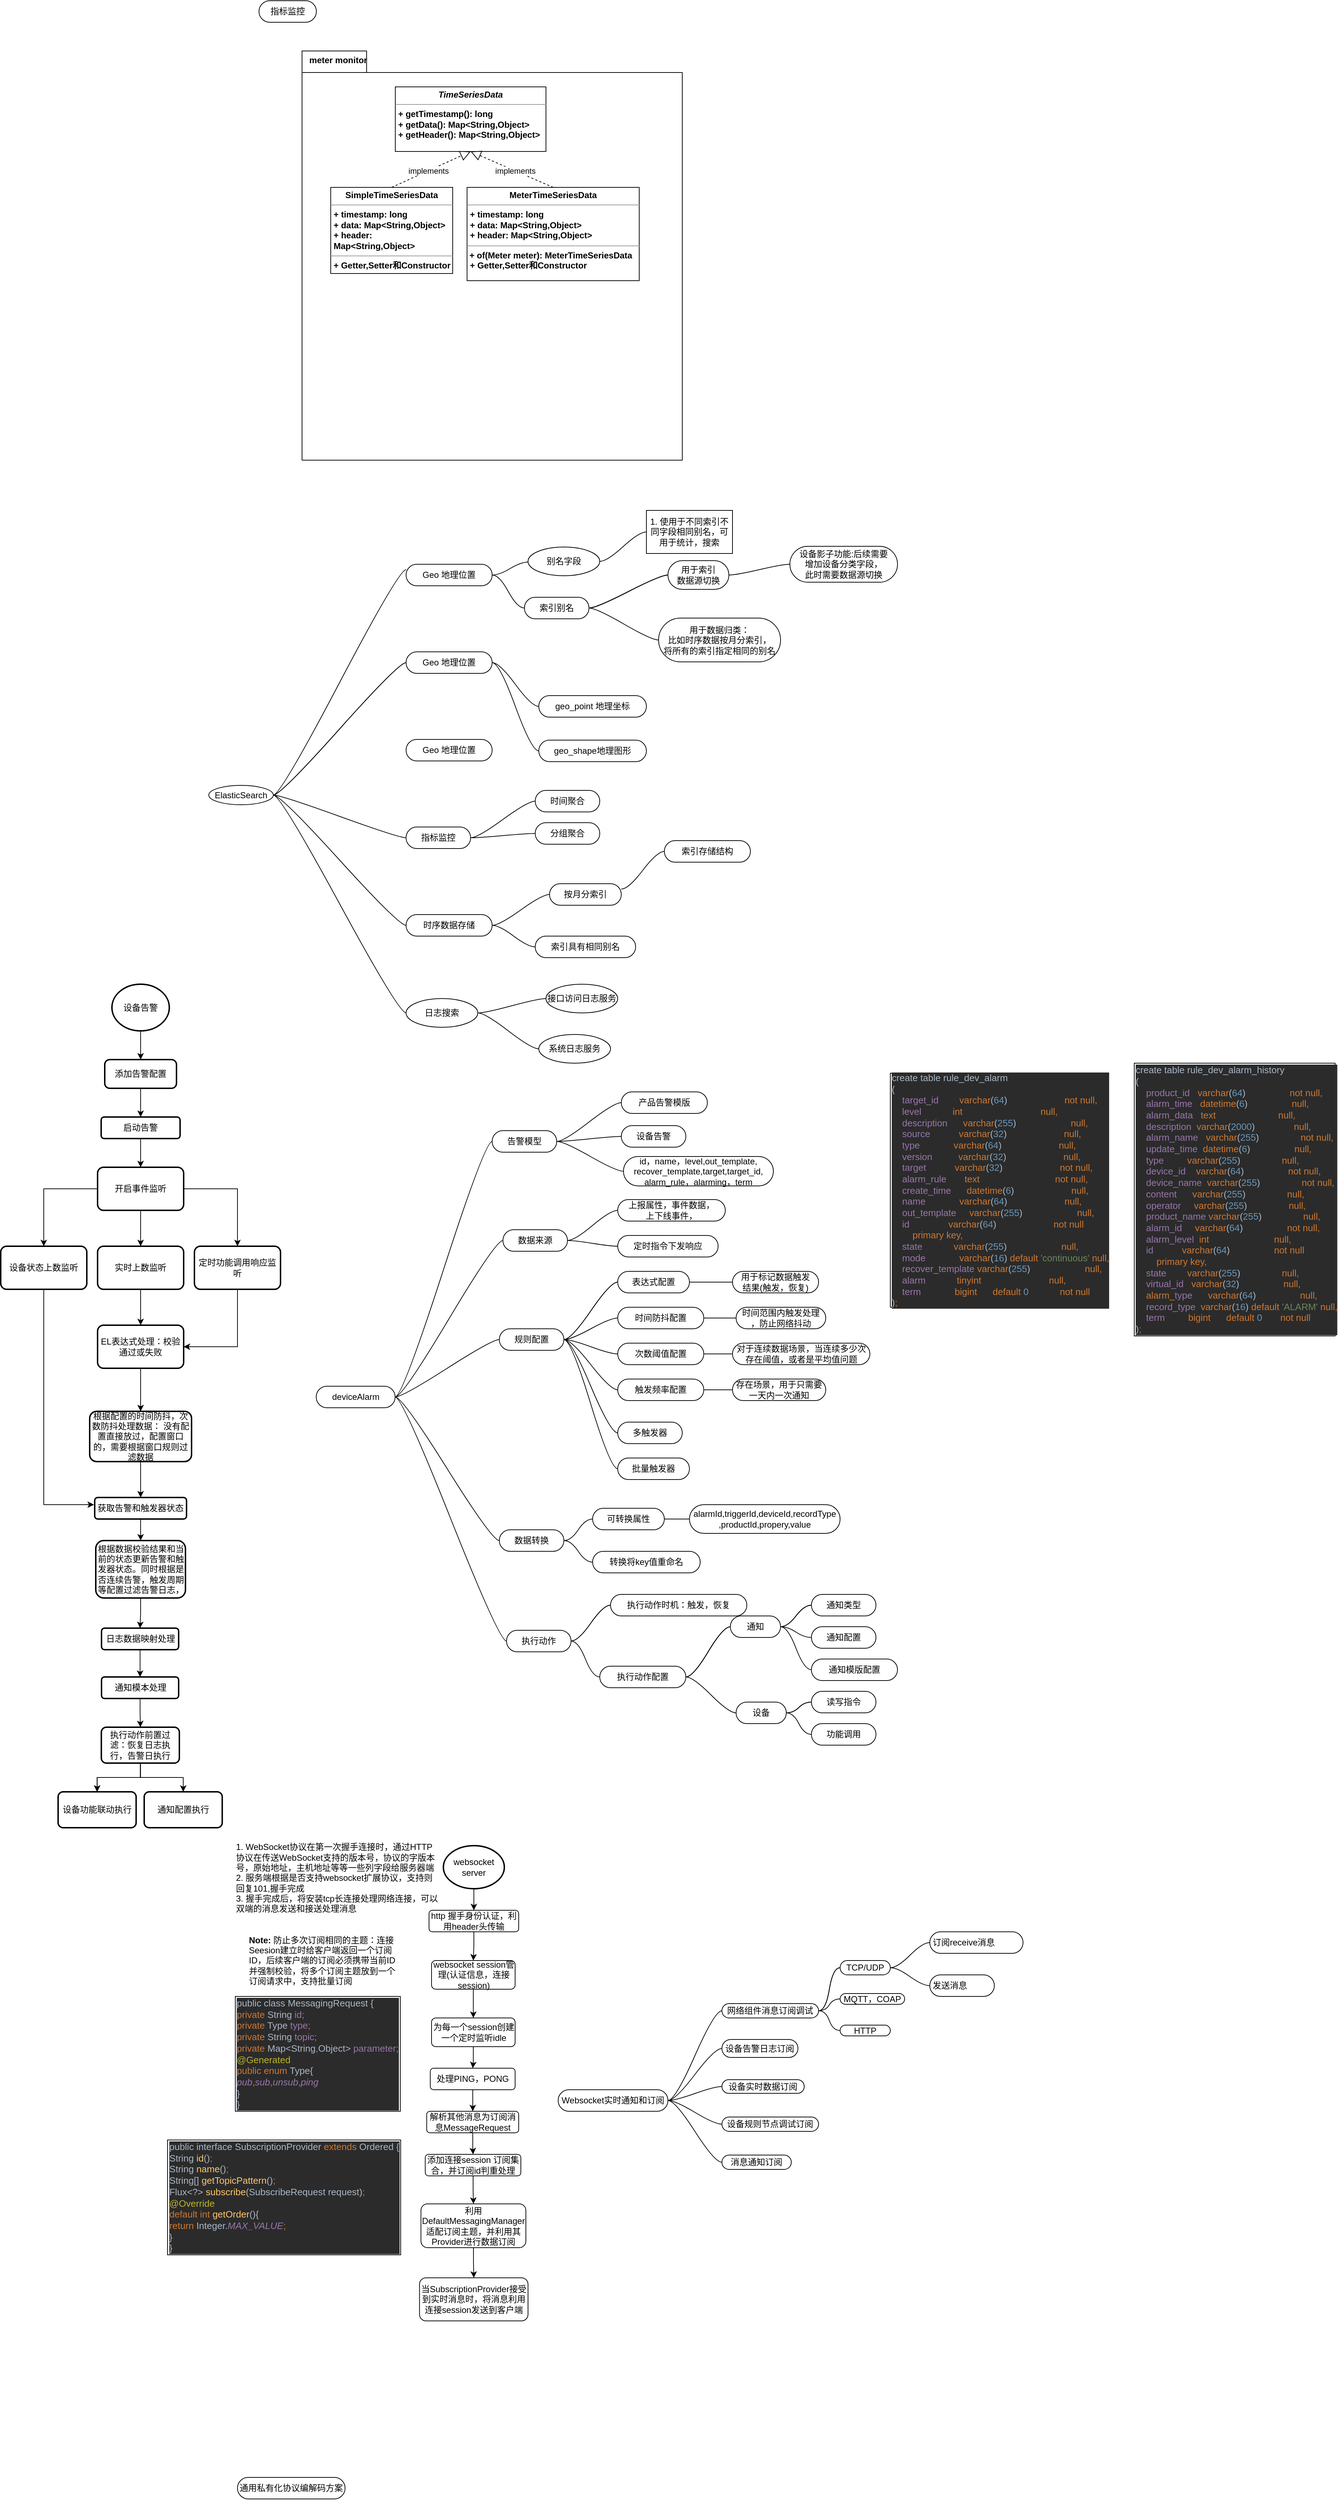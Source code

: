 <mxfile version="21.6.5" type="github">
  <diagram name="Page-1" id="b5b7bab2-c9e2-2cf4-8b2a-24fd1a2a6d21">
    <mxGraphModel dx="2735" dy="1232" grid="1" gridSize="10" guides="1" tooltips="1" connect="1" arrows="1" fold="1" page="1" pageScale="1" pageWidth="827" pageHeight="1169" background="none" math="0" shadow="0">
      <root>
        <mxCell id="0" />
        <mxCell id="1" parent="0" />
        <mxCell id="dKWWDcmWUPBlKHuUlRmP-2" value="指标监控" style="html=1;dashed=0;whiteSpace=wrap;shape=mxgraph.dfd.start" parent="1" vertex="1">
          <mxGeometry x="100" y="210" width="80" height="30" as="geometry" />
        </mxCell>
        <mxCell id="dKWWDcmWUPBlKHuUlRmP-3" value="" style="shape=folder;fontStyle=1;spacingTop=10;tabWidth=90;tabHeight=30;tabPosition=left;html=1;whiteSpace=wrap;" parent="1" vertex="1">
          <mxGeometry x="160" y="280" width="530" height="570" as="geometry" />
        </mxCell>
        <mxCell id="dKWWDcmWUPBlKHuUlRmP-6" value="meter monitor" style="text;align=center;fontStyle=1;verticalAlign=middle;spacingLeft=3;spacingRight=3;strokeColor=none;rotatable=0;points=[[0,0.5],[1,0.5]];portConstraint=eastwest;html=1;" parent="1" vertex="1">
          <mxGeometry x="170" y="280" width="80" height="26" as="geometry" />
        </mxCell>
        <mxCell id="dKWWDcmWUPBlKHuUlRmP-7" value="&lt;p style=&quot;margin:0px;margin-top:4px;text-align:center;&quot;&gt;&lt;i&gt;&lt;b&gt;TimeSeriesData&lt;/b&gt;&lt;/i&gt;&lt;/p&gt;&lt;hr size=&quot;1&quot;&gt;&lt;p style=&quot;margin:0px;margin-left:4px;&quot;&gt;&lt;b&gt;+ getTimestamp(): long&lt;br&gt;+ getData(): Map&amp;lt;String,Object&amp;gt;&lt;/b&gt;&lt;/p&gt;&lt;p style=&quot;margin:0px;margin-left:4px;&quot;&gt;&lt;b&gt;+ getHeader(): Map&amp;lt;String,Object&amp;gt;&lt;/b&gt;&lt;/p&gt;" style="verticalAlign=top;align=left;overflow=fill;fontSize=12;fontFamily=Helvetica;html=1;whiteSpace=wrap;" parent="1" vertex="1">
          <mxGeometry x="290" y="330" width="210" height="90" as="geometry" />
        </mxCell>
        <mxCell id="dKWWDcmWUPBlKHuUlRmP-10" value="&lt;p style=&quot;margin:0px;margin-top:4px;text-align:center;&quot;&gt;&lt;b&gt;SimpleTimeSeriesData&lt;/b&gt;&lt;/p&gt;&lt;hr size=&quot;1&quot;&gt;&lt;p style=&quot;margin:0px;margin-left:4px;&quot;&gt;&lt;b&gt;+ timestamp: long&lt;/b&gt;&lt;/p&gt;&lt;p style=&quot;margin:0px;margin-left:4px;&quot;&gt;&lt;b&gt;+ data: Map&amp;lt;String,Object&amp;gt;&lt;/b&gt;&lt;/p&gt;&lt;p style=&quot;margin:0px;margin-left:4px;&quot;&gt;&lt;b&gt;+ header: Map&amp;lt;String,Object&amp;gt;&lt;/b&gt;&lt;/p&gt;&lt;hr size=&quot;1&quot;&gt;&lt;p style=&quot;margin:0px;margin-left:4px;&quot;&gt;&lt;b&gt;+ Getter,Setter和Constructor&lt;/b&gt;&lt;/p&gt;" style="verticalAlign=top;align=left;overflow=fill;fontSize=12;fontFamily=Helvetica;html=1;whiteSpace=wrap;" parent="1" vertex="1">
          <mxGeometry x="200" y="470" width="170" height="120" as="geometry" />
        </mxCell>
        <mxCell id="dKWWDcmWUPBlKHuUlRmP-12" value="" style="endArrow=block;dashed=1;endFill=0;endSize=12;html=1;rounded=0;entryX=0.5;entryY=1;entryDx=0;entryDy=0;exitX=0.5;exitY=0;exitDx=0;exitDy=0;" parent="1" source="dKWWDcmWUPBlKHuUlRmP-10" target="dKWWDcmWUPBlKHuUlRmP-7" edge="1">
          <mxGeometry width="160" relative="1" as="geometry">
            <mxPoint x="350" y="510" as="sourcePoint" />
            <mxPoint x="510" y="510" as="targetPoint" />
          </mxGeometry>
        </mxCell>
        <mxCell id="dKWWDcmWUPBlKHuUlRmP-15" value="implements" style="edgeLabel;html=1;align=center;verticalAlign=middle;resizable=0;points=[];" parent="dKWWDcmWUPBlKHuUlRmP-12" vertex="1" connectable="0">
          <mxGeometry x="-0.074" relative="1" as="geometry">
            <mxPoint as="offset" />
          </mxGeometry>
        </mxCell>
        <mxCell id="dKWWDcmWUPBlKHuUlRmP-21" value="&lt;p style=&quot;margin:0px;margin-top:4px;text-align:center;&quot;&gt;&lt;b&gt;MeterTimeSeriesData&lt;/b&gt;&lt;/p&gt;&lt;hr size=&quot;1&quot;&gt;&lt;p style=&quot;margin:0px;margin-left:4px;&quot;&gt;&lt;b&gt;+ timestamp: long&lt;/b&gt;&lt;/p&gt;&lt;p style=&quot;margin:0px;margin-left:4px;&quot;&gt;&lt;b&gt;+ data: Map&amp;lt;String,Object&amp;gt;&lt;/b&gt;&lt;/p&gt;&lt;p style=&quot;margin:0px;margin-left:4px;&quot;&gt;&lt;b&gt;+ header: Map&amp;lt;String,Object&amp;gt;&lt;/b&gt;&lt;/p&gt;&lt;hr size=&quot;1&quot;&gt;&lt;p style=&quot;margin:0px;margin-left:4px;&quot;&gt;&lt;/p&gt;&lt;b style=&quot;border-color: var(--border-color);&quot;&gt;&amp;nbsp;+ of(Meter meter):&amp;nbsp;&lt;/b&gt;&lt;b style=&quot;border-color: var(--border-color); text-align: center;&quot;&gt;MeterTimeSeriesData&lt;/b&gt;&lt;p style=&quot;margin:0px;margin-left:4px;&quot;&gt;&lt;b&gt;+ Getter,Setter和Constructor&lt;/b&gt;&lt;/p&gt;" style="verticalAlign=top;align=left;overflow=fill;fontSize=12;fontFamily=Helvetica;html=1;whiteSpace=wrap;" parent="1" vertex="1">
          <mxGeometry x="390" y="470" width="240" height="130" as="geometry" />
        </mxCell>
        <mxCell id="dKWWDcmWUPBlKHuUlRmP-22" value="" style="endArrow=block;dashed=1;endFill=0;endSize=12;html=1;rounded=0;exitX=0.5;exitY=0;exitDx=0;exitDy=0;entryX=0.5;entryY=1;entryDx=0;entryDy=0;" parent="1" source="dKWWDcmWUPBlKHuUlRmP-21" target="dKWWDcmWUPBlKHuUlRmP-7" edge="1">
          <mxGeometry width="160" relative="1" as="geometry">
            <mxPoint x="470" y="480" as="sourcePoint" />
            <mxPoint x="390" y="420" as="targetPoint" />
          </mxGeometry>
        </mxCell>
        <mxCell id="dKWWDcmWUPBlKHuUlRmP-23" value="implements" style="edgeLabel;html=1;align=center;verticalAlign=middle;resizable=0;points=[];" parent="dKWWDcmWUPBlKHuUlRmP-22" vertex="1" connectable="0">
          <mxGeometry x="-0.074" relative="1" as="geometry">
            <mxPoint as="offset" />
          </mxGeometry>
        </mxCell>
        <mxCell id="dKWWDcmWUPBlKHuUlRmP-43" value="" style="edgeStyle=entityRelationEdgeStyle;rounded=0;orthogonalLoop=1;jettySize=auto;html=1;startArrow=none;endArrow=none;segment=10;curved=1;sourcePerimeterSpacing=0;targetPerimeterSpacing=0;" parent="1" source="dKWWDcmWUPBlKHuUlRmP-24" target="dKWWDcmWUPBlKHuUlRmP-40" edge="1">
          <mxGeometry relative="1" as="geometry" />
        </mxCell>
        <mxCell id="dKWWDcmWUPBlKHuUlRmP-44" value="" style="edgeStyle=entityRelationEdgeStyle;rounded=0;orthogonalLoop=1;jettySize=auto;html=1;startArrow=none;endArrow=none;segment=10;curved=1;sourcePerimeterSpacing=0;targetPerimeterSpacing=0;" parent="1" source="dKWWDcmWUPBlKHuUlRmP-24" target="dKWWDcmWUPBlKHuUlRmP-40" edge="1">
          <mxGeometry relative="1" as="geometry" />
        </mxCell>
        <mxCell id="dKWWDcmWUPBlKHuUlRmP-48" value="" style="edgeStyle=entityRelationEdgeStyle;rounded=0;orthogonalLoop=1;jettySize=auto;html=1;startArrow=none;endArrow=none;segment=10;curved=1;sourcePerimeterSpacing=0;targetPerimeterSpacing=0;entryX=0;entryY=0.25;entryDx=0;entryDy=0;" parent="1" source="dKWWDcmWUPBlKHuUlRmP-24" target="RpE9AdbBCb5Pv3n_fEv3-6" edge="1">
          <mxGeometry relative="1" as="geometry">
            <mxPoint x="335" y="1040" as="targetPoint" />
          </mxGeometry>
        </mxCell>
        <mxCell id="dKWWDcmWUPBlKHuUlRmP-122" value="" style="edgeStyle=entityRelationEdgeStyle;rounded=0;orthogonalLoop=1;jettySize=auto;html=1;startArrow=none;endArrow=none;segment=10;curved=1;sourcePerimeterSpacing=0;targetPerimeterSpacing=0;" parent="1" source="dKWWDcmWUPBlKHuUlRmP-24" target="dKWWDcmWUPBlKHuUlRmP-121" edge="1">
          <mxGeometry relative="1" as="geometry" />
        </mxCell>
        <mxCell id="dKWWDcmWUPBlKHuUlRmP-24" value="ElasticSearch" style="ellipse;whiteSpace=wrap;html=1;align=center;newEdgeStyle={&quot;edgeStyle&quot;:&quot;entityRelationEdgeStyle&quot;,&quot;startArrow&quot;:&quot;none&quot;,&quot;endArrow&quot;:&quot;none&quot;,&quot;segment&quot;:10,&quot;curved&quot;:1,&quot;sourcePerimeterSpacing&quot;:0,&quot;targetPerimeterSpacing&quot;:0};treeFolding=1;treeMoving=1;" parent="1" vertex="1">
          <mxGeometry x="30" y="1303" width="90" height="27" as="geometry" />
        </mxCell>
        <mxCell id="dKWWDcmWUPBlKHuUlRmP-74" value="" style="edgeStyle=entityRelationEdgeStyle;rounded=0;orthogonalLoop=1;jettySize=auto;html=1;startArrow=none;endArrow=none;segment=10;curved=1;sourcePerimeterSpacing=0;targetPerimeterSpacing=0;" parent="1" source="dKWWDcmWUPBlKHuUlRmP-40" target="dKWWDcmWUPBlKHuUlRmP-73" edge="1">
          <mxGeometry relative="1" as="geometry" />
        </mxCell>
        <mxCell id="dKWWDcmWUPBlKHuUlRmP-82" value="" style="edgeStyle=entityRelationEdgeStyle;rounded=0;orthogonalLoop=1;jettySize=auto;html=1;startArrow=none;endArrow=none;segment=10;curved=1;sourcePerimeterSpacing=0;targetPerimeterSpacing=0;" parent="1" source="dKWWDcmWUPBlKHuUlRmP-40" target="dKWWDcmWUPBlKHuUlRmP-81" edge="1">
          <mxGeometry relative="1" as="geometry" />
        </mxCell>
        <mxCell id="dKWWDcmWUPBlKHuUlRmP-40" value="Geo 地理位置" style="whiteSpace=wrap;html=1;rounded=1;arcSize=50;align=center;verticalAlign=middle;strokeWidth=1;autosize=1;spacing=4;treeFolding=1;treeMoving=1;newEdgeStyle={&quot;edgeStyle&quot;:&quot;entityRelationEdgeStyle&quot;,&quot;startArrow&quot;:&quot;none&quot;,&quot;endArrow&quot;:&quot;none&quot;,&quot;segment&quot;:10,&quot;curved&quot;:1,&quot;sourcePerimeterSpacing&quot;:0,&quot;targetPerimeterSpacing&quot;:0};" parent="1" vertex="1">
          <mxGeometry x="305" y="1117" width="120" height="30" as="geometry" />
        </mxCell>
        <mxCell id="dKWWDcmWUPBlKHuUlRmP-107" value="" style="edgeStyle=entityRelationEdgeStyle;rounded=0;orthogonalLoop=1;jettySize=auto;html=1;startArrow=none;endArrow=none;segment=10;curved=1;sourcePerimeterSpacing=0;targetPerimeterSpacing=0;" parent="1" source="dKWWDcmWUPBlKHuUlRmP-45" target="dKWWDcmWUPBlKHuUlRmP-106" edge="1">
          <mxGeometry relative="1" as="geometry" />
        </mxCell>
        <mxCell id="dKWWDcmWUPBlKHuUlRmP-109" value="" style="edgeStyle=entityRelationEdgeStyle;rounded=0;orthogonalLoop=1;jettySize=auto;html=1;startArrow=none;endArrow=none;segment=10;curved=1;sourcePerimeterSpacing=0;targetPerimeterSpacing=0;" parent="1" source="dKWWDcmWUPBlKHuUlRmP-45" target="dKWWDcmWUPBlKHuUlRmP-108" edge="1">
          <mxGeometry relative="1" as="geometry" />
        </mxCell>
        <mxCell id="dKWWDcmWUPBlKHuUlRmP-114" value="" style="edgeStyle=entityRelationEdgeStyle;rounded=0;orthogonalLoop=1;jettySize=auto;html=1;startArrow=none;endArrow=none;segment=10;curved=1;sourcePerimeterSpacing=0;targetPerimeterSpacing=0;exitX=1;exitY=0.5;exitDx=0;exitDy=0;" parent="1" source="dKWWDcmWUPBlKHuUlRmP-24" target="dKWWDcmWUPBlKHuUlRmP-113" edge="1">
          <mxGeometry relative="1" as="geometry">
            <mxPoint x="250" y="1260" as="sourcePoint" />
            <Array as="points">
              <mxPoint x="240" y="1250" />
              <mxPoint x="250" y="1250" />
              <mxPoint x="400" y="1390" />
              <mxPoint x="250" y="1240" />
            </Array>
          </mxGeometry>
        </mxCell>
        <mxCell id="dKWWDcmWUPBlKHuUlRmP-45" value="指标监控" style="whiteSpace=wrap;html=1;rounded=1;arcSize=50;align=center;verticalAlign=middle;strokeWidth=1;autosize=1;spacing=4;treeFolding=1;treeMoving=1;newEdgeStyle={&quot;edgeStyle&quot;:&quot;entityRelationEdgeStyle&quot;,&quot;startArrow&quot;:&quot;none&quot;,&quot;endArrow&quot;:&quot;none&quot;,&quot;segment&quot;:10,&quot;curved&quot;:1,&quot;sourcePerimeterSpacing&quot;:0,&quot;targetPerimeterSpacing&quot;:0};" parent="1" vertex="1">
          <mxGeometry x="305" y="1361" width="90" height="30" as="geometry" />
        </mxCell>
        <mxCell id="dKWWDcmWUPBlKHuUlRmP-46" value="" style="edgeStyle=entityRelationEdgeStyle;startArrow=none;endArrow=none;segment=10;curved=1;sourcePerimeterSpacing=0;targetPerimeterSpacing=0;rounded=0;exitX=1;exitY=0.5;exitDx=0;exitDy=0;" parent="1" source="dKWWDcmWUPBlKHuUlRmP-24" target="dKWWDcmWUPBlKHuUlRmP-45" edge="1">
          <mxGeometry relative="1" as="geometry">
            <mxPoint x="370" y="1282" as="sourcePoint" />
          </mxGeometry>
        </mxCell>
        <mxCell id="dKWWDcmWUPBlKHuUlRmP-55" value="" style="edgeStyle=entityRelationEdgeStyle;rounded=0;orthogonalLoop=1;jettySize=auto;html=1;startArrow=none;endArrow=none;segment=10;curved=1;sourcePerimeterSpacing=0;targetPerimeterSpacing=0;exitX=1;exitY=0.5;exitDx=0;exitDy=0;" parent="1" source="RpE9AdbBCb5Pv3n_fEv3-6" edge="1">
          <mxGeometry relative="1" as="geometry">
            <mxPoint x="435" y="1036" as="sourcePoint" />
            <mxPoint x="475" y="992" as="targetPoint" />
          </mxGeometry>
        </mxCell>
        <mxCell id="dKWWDcmWUPBlKHuUlRmP-54" value="" style="edgeStyle=entityRelationEdgeStyle;rounded=0;orthogonalLoop=1;jettySize=auto;html=1;startArrow=none;endArrow=none;segment=10;curved=1;sourcePerimeterSpacing=0;targetPerimeterSpacing=0;" parent="1" source="dKWWDcmWUPBlKHuUlRmP-50" target="dKWWDcmWUPBlKHuUlRmP-53" edge="1">
          <mxGeometry relative="1" as="geometry" />
        </mxCell>
        <mxCell id="dKWWDcmWUPBlKHuUlRmP-50" value="别名字段" style="ellipse;whiteSpace=wrap;html=1;align=center;newEdgeStyle={&quot;edgeStyle&quot;:&quot;entityRelationEdgeStyle&quot;,&quot;startArrow&quot;:&quot;none&quot;,&quot;endArrow&quot;:&quot;none&quot;,&quot;segment&quot;:10,&quot;curved&quot;:1,&quot;sourcePerimeterSpacing&quot;:0,&quot;targetPerimeterSpacing&quot;:0};treeFolding=1;treeMoving=1;" parent="1" vertex="1">
          <mxGeometry x="475" y="971" width="100" height="40" as="geometry" />
        </mxCell>
        <mxCell id="dKWWDcmWUPBlKHuUlRmP-53" value="1. 使用于不同索引不同字段相同别名，可用于统计，搜索" style="whiteSpace=wrap;html=1;" parent="1" vertex="1">
          <mxGeometry x="640" y="920" width="120" height="60" as="geometry" />
        </mxCell>
        <mxCell id="dKWWDcmWUPBlKHuUlRmP-67" value="" style="edgeStyle=entityRelationEdgeStyle;rounded=0;orthogonalLoop=1;jettySize=auto;html=1;startArrow=none;endArrow=none;segment=10;curved=1;sourcePerimeterSpacing=0;targetPerimeterSpacing=0;" parent="1" source="dKWWDcmWUPBlKHuUlRmP-64" target="dKWWDcmWUPBlKHuUlRmP-66" edge="1">
          <mxGeometry relative="1" as="geometry" />
        </mxCell>
        <mxCell id="dKWWDcmWUPBlKHuUlRmP-68" value="" style="edgeStyle=entityRelationEdgeStyle;rounded=0;orthogonalLoop=1;jettySize=auto;html=1;startArrow=none;endArrow=none;segment=10;curved=1;sourcePerimeterSpacing=0;targetPerimeterSpacing=0;" parent="1" source="dKWWDcmWUPBlKHuUlRmP-64" target="dKWWDcmWUPBlKHuUlRmP-66" edge="1">
          <mxGeometry relative="1" as="geometry" />
        </mxCell>
        <mxCell id="dKWWDcmWUPBlKHuUlRmP-69" value="" style="edgeStyle=entityRelationEdgeStyle;rounded=0;orthogonalLoop=1;jettySize=auto;html=1;startArrow=none;endArrow=none;segment=10;curved=1;sourcePerimeterSpacing=0;targetPerimeterSpacing=0;" parent="1" source="dKWWDcmWUPBlKHuUlRmP-64" target="dKWWDcmWUPBlKHuUlRmP-66" edge="1">
          <mxGeometry relative="1" as="geometry" />
        </mxCell>
        <mxCell id="dKWWDcmWUPBlKHuUlRmP-64" value="索引别名" style="whiteSpace=wrap;html=1;rounded=1;arcSize=50;align=center;verticalAlign=middle;strokeWidth=1;autosize=1;spacing=4;treeFolding=1;treeMoving=1;newEdgeStyle={&quot;edgeStyle&quot;:&quot;entityRelationEdgeStyle&quot;,&quot;startArrow&quot;:&quot;none&quot;,&quot;endArrow&quot;:&quot;none&quot;,&quot;segment&quot;:10,&quot;curved&quot;:1,&quot;sourcePerimeterSpacing&quot;:0,&quot;targetPerimeterSpacing&quot;:0};" parent="1" vertex="1">
          <mxGeometry x="470" y="1041" width="90" height="30" as="geometry" />
        </mxCell>
        <mxCell id="dKWWDcmWUPBlKHuUlRmP-65" value="" style="edgeStyle=entityRelationEdgeStyle;startArrow=none;endArrow=none;segment=10;curved=1;sourcePerimeterSpacing=0;targetPerimeterSpacing=0;rounded=0;exitX=1;exitY=0.5;exitDx=0;exitDy=0;" parent="1" source="RpE9AdbBCb5Pv3n_fEv3-6" target="dKWWDcmWUPBlKHuUlRmP-64" edge="1">
          <mxGeometry relative="1" as="geometry">
            <mxPoint x="435" y="1040" as="sourcePoint" />
          </mxGeometry>
        </mxCell>
        <mxCell id="dKWWDcmWUPBlKHuUlRmP-71" value="" style="edgeStyle=entityRelationEdgeStyle;rounded=0;orthogonalLoop=1;jettySize=auto;html=1;startArrow=none;endArrow=none;segment=10;curved=1;sourcePerimeterSpacing=0;targetPerimeterSpacing=0;exitX=1;exitY=0.5;exitDx=0;exitDy=0;" parent="1" source="dKWWDcmWUPBlKHuUlRmP-64" target="dKWWDcmWUPBlKHuUlRmP-70" edge="1">
          <mxGeometry relative="1" as="geometry">
            <mxPoint x="650" y="1161" as="sourcePoint" />
            <Array as="points">
              <mxPoint x="670" y="1121" />
              <mxPoint x="570" y="1121" />
            </Array>
          </mxGeometry>
        </mxCell>
        <mxCell id="dKWWDcmWUPBlKHuUlRmP-105" value="" style="edgeStyle=entityRelationEdgeStyle;rounded=0;orthogonalLoop=1;jettySize=auto;html=1;startArrow=none;endArrow=none;segment=10;curved=1;sourcePerimeterSpacing=0;targetPerimeterSpacing=0;" parent="1" source="dKWWDcmWUPBlKHuUlRmP-66" target="dKWWDcmWUPBlKHuUlRmP-104" edge="1">
          <mxGeometry relative="1" as="geometry" />
        </mxCell>
        <mxCell id="dKWWDcmWUPBlKHuUlRmP-66" value="用于索引&lt;br&gt;数据源切换" style="whiteSpace=wrap;html=1;rounded=1;arcSize=50;align=center;verticalAlign=middle;strokeWidth=1;autosize=1;spacing=4;treeFolding=1;treeMoving=1;newEdgeStyle={&quot;edgeStyle&quot;:&quot;entityRelationEdgeStyle&quot;,&quot;startArrow&quot;:&quot;none&quot;,&quot;endArrow&quot;:&quot;none&quot;,&quot;segment&quot;:10,&quot;curved&quot;:1,&quot;sourcePerimeterSpacing&quot;:0,&quot;targetPerimeterSpacing&quot;:0};" parent="1" vertex="1">
          <mxGeometry x="670" y="990" width="85" height="40" as="geometry" />
        </mxCell>
        <mxCell id="dKWWDcmWUPBlKHuUlRmP-70" value="用于数据归类：&lt;br&gt;比如时序数据按月分索引，&lt;br&gt;将所有的索引指定相同的别名" style="whiteSpace=wrap;html=1;rounded=1;arcSize=50;align=center;verticalAlign=middle;strokeWidth=1;autosize=1;spacing=4;treeFolding=1;treeMoving=1;newEdgeStyle={&quot;edgeStyle&quot;:&quot;entityRelationEdgeStyle&quot;,&quot;startArrow&quot;:&quot;none&quot;,&quot;endArrow&quot;:&quot;none&quot;,&quot;segment&quot;:10,&quot;curved&quot;:1,&quot;sourcePerimeterSpacing&quot;:0,&quot;targetPerimeterSpacing&quot;:0};" parent="1" vertex="1">
          <mxGeometry x="657" y="1070" width="170" height="61" as="geometry" />
        </mxCell>
        <mxCell id="dKWWDcmWUPBlKHuUlRmP-73" value="geo_point&amp;nbsp;地理坐标" style="whiteSpace=wrap;html=1;rounded=1;arcSize=50;align=center;verticalAlign=middle;strokeWidth=1;autosize=1;spacing=4;treeFolding=1;treeMoving=1;newEdgeStyle={&quot;edgeStyle&quot;:&quot;entityRelationEdgeStyle&quot;,&quot;startArrow&quot;:&quot;none&quot;,&quot;endArrow&quot;:&quot;none&quot;,&quot;segment&quot;:10,&quot;curved&quot;:1,&quot;sourcePerimeterSpacing&quot;:0,&quot;targetPerimeterSpacing&quot;:0};" parent="1" vertex="1">
          <mxGeometry x="490" y="1178" width="150" height="30" as="geometry" />
        </mxCell>
        <mxCell id="dKWWDcmWUPBlKHuUlRmP-81" value="geo_shape地理图形" style="whiteSpace=wrap;html=1;rounded=1;arcSize=50;align=center;verticalAlign=middle;strokeWidth=1;autosize=1;spacing=4;treeFolding=1;treeMoving=1;newEdgeStyle={&quot;edgeStyle&quot;:&quot;entityRelationEdgeStyle&quot;,&quot;startArrow&quot;:&quot;none&quot;,&quot;endArrow&quot;:&quot;none&quot;,&quot;segment&quot;:10,&quot;curved&quot;:1,&quot;sourcePerimeterSpacing&quot;:0,&quot;targetPerimeterSpacing&quot;:0};" parent="1" vertex="1">
          <mxGeometry x="490" y="1240" width="150" height="30" as="geometry" />
        </mxCell>
        <mxCell id="dKWWDcmWUPBlKHuUlRmP-104" value="设备影子功能:后续需要&lt;br&gt;增加设备分类字段，&lt;br&gt;此时需要数据源切换" style="whiteSpace=wrap;html=1;rounded=1;arcSize=50;align=center;verticalAlign=middle;strokeWidth=1;autosize=1;spacing=4;treeFolding=1;treeMoving=1;newEdgeStyle={&quot;edgeStyle&quot;:&quot;entityRelationEdgeStyle&quot;,&quot;startArrow&quot;:&quot;none&quot;,&quot;endArrow&quot;:&quot;none&quot;,&quot;segment&quot;:10,&quot;curved&quot;:1,&quot;sourcePerimeterSpacing&quot;:0,&quot;targetPerimeterSpacing&quot;:0};" parent="1" vertex="1">
          <mxGeometry x="840" y="970" width="150" height="50" as="geometry" />
        </mxCell>
        <mxCell id="dKWWDcmWUPBlKHuUlRmP-106" value="时间聚合" style="whiteSpace=wrap;html=1;rounded=1;arcSize=50;align=center;verticalAlign=middle;strokeWidth=1;autosize=1;spacing=4;treeFolding=1;treeMoving=1;newEdgeStyle={&quot;edgeStyle&quot;:&quot;entityRelationEdgeStyle&quot;,&quot;startArrow&quot;:&quot;none&quot;,&quot;endArrow&quot;:&quot;none&quot;,&quot;segment&quot;:10,&quot;curved&quot;:1,&quot;sourcePerimeterSpacing&quot;:0,&quot;targetPerimeterSpacing&quot;:0};" parent="1" vertex="1">
          <mxGeometry x="485" y="1310" width="90" height="30" as="geometry" />
        </mxCell>
        <mxCell id="dKWWDcmWUPBlKHuUlRmP-108" value="分组聚合" style="whiteSpace=wrap;html=1;rounded=1;arcSize=50;align=center;verticalAlign=middle;strokeWidth=1;autosize=1;spacing=4;treeFolding=1;treeMoving=1;newEdgeStyle={&quot;edgeStyle&quot;:&quot;entityRelationEdgeStyle&quot;,&quot;startArrow&quot;:&quot;none&quot;,&quot;endArrow&quot;:&quot;none&quot;,&quot;segment&quot;:10,&quot;curved&quot;:1,&quot;sourcePerimeterSpacing&quot;:0,&quot;targetPerimeterSpacing&quot;:0};" parent="1" vertex="1">
          <mxGeometry x="485" y="1355" width="90" height="30" as="geometry" />
        </mxCell>
        <mxCell id="dKWWDcmWUPBlKHuUlRmP-116" value="" style="edgeStyle=entityRelationEdgeStyle;rounded=0;orthogonalLoop=1;jettySize=auto;html=1;startArrow=none;endArrow=none;segment=10;curved=1;sourcePerimeterSpacing=0;targetPerimeterSpacing=0;" parent="1" source="dKWWDcmWUPBlKHuUlRmP-113" target="dKWWDcmWUPBlKHuUlRmP-115" edge="1">
          <mxGeometry relative="1" as="geometry" />
        </mxCell>
        <mxCell id="dKWWDcmWUPBlKHuUlRmP-118" value="" style="edgeStyle=entityRelationEdgeStyle;rounded=0;orthogonalLoop=1;jettySize=auto;html=1;startArrow=none;endArrow=none;segment=10;curved=1;sourcePerimeterSpacing=0;targetPerimeterSpacing=0;" parent="1" source="dKWWDcmWUPBlKHuUlRmP-113" target="dKWWDcmWUPBlKHuUlRmP-117" edge="1">
          <mxGeometry relative="1" as="geometry" />
        </mxCell>
        <mxCell id="dKWWDcmWUPBlKHuUlRmP-120" value="" style="edgeStyle=entityRelationEdgeStyle;rounded=0;orthogonalLoop=1;jettySize=auto;html=1;startArrow=none;endArrow=none;segment=10;curved=1;sourcePerimeterSpacing=0;targetPerimeterSpacing=0;exitX=1;exitY=0.25;exitDx=0;exitDy=0;" parent="1" source="dKWWDcmWUPBlKHuUlRmP-115" target="dKWWDcmWUPBlKHuUlRmP-119" edge="1">
          <mxGeometry relative="1" as="geometry" />
        </mxCell>
        <mxCell id="dKWWDcmWUPBlKHuUlRmP-113" value="时序数据存储" style="whiteSpace=wrap;html=1;rounded=1;arcSize=50;align=center;verticalAlign=middle;strokeWidth=1;autosize=1;spacing=4;treeFolding=1;treeMoving=1;newEdgeStyle={&quot;edgeStyle&quot;:&quot;entityRelationEdgeStyle&quot;,&quot;startArrow&quot;:&quot;none&quot;,&quot;endArrow&quot;:&quot;none&quot;,&quot;segment&quot;:10,&quot;curved&quot;:1,&quot;sourcePerimeterSpacing&quot;:0,&quot;targetPerimeterSpacing&quot;:0};" parent="1" vertex="1">
          <mxGeometry x="305" y="1483" width="120" height="30" as="geometry" />
        </mxCell>
        <mxCell id="dKWWDcmWUPBlKHuUlRmP-115" value="按月分索引" style="whiteSpace=wrap;html=1;rounded=1;arcSize=50;align=center;verticalAlign=middle;strokeWidth=1;autosize=1;spacing=4;treeFolding=1;treeMoving=1;newEdgeStyle={&quot;edgeStyle&quot;:&quot;entityRelationEdgeStyle&quot;,&quot;startArrow&quot;:&quot;none&quot;,&quot;endArrow&quot;:&quot;none&quot;,&quot;segment&quot;:10,&quot;curved&quot;:1,&quot;sourcePerimeterSpacing&quot;:0,&quot;targetPerimeterSpacing&quot;:0};" parent="1" vertex="1">
          <mxGeometry x="505" y="1440" width="100" height="30" as="geometry" />
        </mxCell>
        <mxCell id="dKWWDcmWUPBlKHuUlRmP-117" value="索引具有相同别名" style="whiteSpace=wrap;html=1;rounded=1;arcSize=50;align=center;verticalAlign=middle;strokeWidth=1;autosize=1;spacing=4;treeFolding=1;treeMoving=1;newEdgeStyle={&quot;edgeStyle&quot;:&quot;entityRelationEdgeStyle&quot;,&quot;startArrow&quot;:&quot;none&quot;,&quot;endArrow&quot;:&quot;none&quot;,&quot;segment&quot;:10,&quot;curved&quot;:1,&quot;sourcePerimeterSpacing&quot;:0,&quot;targetPerimeterSpacing&quot;:0};" parent="1" vertex="1">
          <mxGeometry x="485" y="1513" width="140" height="30" as="geometry" />
        </mxCell>
        <mxCell id="dKWWDcmWUPBlKHuUlRmP-119" value="索引存储结构" style="whiteSpace=wrap;html=1;rounded=1;arcSize=50;align=center;verticalAlign=middle;strokeWidth=1;autosize=1;spacing=4;treeFolding=1;treeMoving=1;newEdgeStyle={&quot;edgeStyle&quot;:&quot;entityRelationEdgeStyle&quot;,&quot;startArrow&quot;:&quot;none&quot;,&quot;endArrow&quot;:&quot;none&quot;,&quot;segment&quot;:10,&quot;curved&quot;:1,&quot;sourcePerimeterSpacing&quot;:0,&quot;targetPerimeterSpacing&quot;:0};" parent="1" vertex="1">
          <mxGeometry x="665" y="1380" width="120" height="30" as="geometry" />
        </mxCell>
        <mxCell id="dKWWDcmWUPBlKHuUlRmP-124" value="" style="edgeStyle=entityRelationEdgeStyle;rounded=0;orthogonalLoop=1;jettySize=auto;html=1;startArrow=none;endArrow=none;segment=10;curved=1;sourcePerimeterSpacing=0;targetPerimeterSpacing=0;" parent="1" source="dKWWDcmWUPBlKHuUlRmP-121" target="dKWWDcmWUPBlKHuUlRmP-123" edge="1">
          <mxGeometry relative="1" as="geometry" />
        </mxCell>
        <mxCell id="dKWWDcmWUPBlKHuUlRmP-129" value="" style="edgeStyle=entityRelationEdgeStyle;rounded=0;orthogonalLoop=1;jettySize=auto;html=1;startArrow=none;endArrow=none;segment=10;curved=1;sourcePerimeterSpacing=0;targetPerimeterSpacing=0;" parent="1" source="dKWWDcmWUPBlKHuUlRmP-121" target="dKWWDcmWUPBlKHuUlRmP-128" edge="1">
          <mxGeometry relative="1" as="geometry" />
        </mxCell>
        <mxCell id="dKWWDcmWUPBlKHuUlRmP-121" value="日志搜索" style="ellipse;whiteSpace=wrap;html=1;align=center;newEdgeStyle={&quot;edgeStyle&quot;:&quot;entityRelationEdgeStyle&quot;,&quot;startArrow&quot;:&quot;none&quot;,&quot;endArrow&quot;:&quot;none&quot;,&quot;segment&quot;:10,&quot;curved&quot;:1,&quot;sourcePerimeterSpacing&quot;:0,&quot;targetPerimeterSpacing&quot;:0};treeFolding=1;treeMoving=1;" parent="1" vertex="1">
          <mxGeometry x="305" y="1600" width="100" height="40" as="geometry" />
        </mxCell>
        <mxCell id="dKWWDcmWUPBlKHuUlRmP-123" value="接口访问日志服务" style="ellipse;whiteSpace=wrap;html=1;align=center;newEdgeStyle={&quot;edgeStyle&quot;:&quot;entityRelationEdgeStyle&quot;,&quot;startArrow&quot;:&quot;none&quot;,&quot;endArrow&quot;:&quot;none&quot;,&quot;segment&quot;:10,&quot;curved&quot;:1,&quot;sourcePerimeterSpacing&quot;:0,&quot;targetPerimeterSpacing&quot;:0};treeFolding=1;treeMoving=1;" parent="1" vertex="1">
          <mxGeometry x="500" y="1580" width="100" height="40" as="geometry" />
        </mxCell>
        <mxCell id="dKWWDcmWUPBlKHuUlRmP-128" value="系统日志服务" style="ellipse;whiteSpace=wrap;html=1;align=center;newEdgeStyle={&quot;edgeStyle&quot;:&quot;entityRelationEdgeStyle&quot;,&quot;startArrow&quot;:&quot;none&quot;,&quot;endArrow&quot;:&quot;none&quot;,&quot;segment&quot;:10,&quot;curved&quot;:1,&quot;sourcePerimeterSpacing&quot;:0,&quot;targetPerimeterSpacing&quot;:0};treeFolding=1;treeMoving=1;" parent="1" vertex="1">
          <mxGeometry x="490" y="1650" width="100" height="40" as="geometry" />
        </mxCell>
        <mxCell id="dKWWDcmWUPBlKHuUlRmP-132" value="" style="edgeStyle=entityRelationEdgeStyle;rounded=0;orthogonalLoop=1;jettySize=auto;html=1;startArrow=none;endArrow=none;segment=10;curved=1;sourcePerimeterSpacing=0;targetPerimeterSpacing=0;" parent="1" source="dKWWDcmWUPBlKHuUlRmP-130" target="dKWWDcmWUPBlKHuUlRmP-131" edge="1">
          <mxGeometry relative="1" as="geometry" />
        </mxCell>
        <mxCell id="dKWWDcmWUPBlKHuUlRmP-136" value="" style="edgeStyle=entityRelationEdgeStyle;rounded=0;orthogonalLoop=1;jettySize=auto;html=1;startArrow=none;endArrow=none;segment=10;curved=1;sourcePerimeterSpacing=0;targetPerimeterSpacing=0;" parent="1" source="dKWWDcmWUPBlKHuUlRmP-130" target="dKWWDcmWUPBlKHuUlRmP-135" edge="1">
          <mxGeometry relative="1" as="geometry" />
        </mxCell>
        <mxCell id="dKWWDcmWUPBlKHuUlRmP-143" value="" style="edgeStyle=entityRelationEdgeStyle;rounded=0;orthogonalLoop=1;jettySize=auto;html=1;startArrow=none;endArrow=none;segment=10;curved=1;sourcePerimeterSpacing=0;targetPerimeterSpacing=0;" parent="1" source="dKWWDcmWUPBlKHuUlRmP-130" target="dKWWDcmWUPBlKHuUlRmP-142" edge="1">
          <mxGeometry relative="1" as="geometry" />
        </mxCell>
        <mxCell id="dKWWDcmWUPBlKHuUlRmP-170" value="" style="edgeStyle=entityRelationEdgeStyle;rounded=0;orthogonalLoop=1;jettySize=auto;html=1;startArrow=none;endArrow=none;segment=10;curved=1;sourcePerimeterSpacing=0;targetPerimeterSpacing=0;" parent="1" source="dKWWDcmWUPBlKHuUlRmP-130" target="dKWWDcmWUPBlKHuUlRmP-169" edge="1">
          <mxGeometry relative="1" as="geometry" />
        </mxCell>
        <mxCell id="dKWWDcmWUPBlKHuUlRmP-183" value="" style="edgeStyle=entityRelationEdgeStyle;rounded=0;orthogonalLoop=1;jettySize=auto;html=1;startArrow=none;endArrow=none;segment=10;curved=1;sourcePerimeterSpacing=0;targetPerimeterSpacing=0;" parent="1" source="dKWWDcmWUPBlKHuUlRmP-130" target="dKWWDcmWUPBlKHuUlRmP-182" edge="1">
          <mxGeometry relative="1" as="geometry" />
        </mxCell>
        <mxCell id="dKWWDcmWUPBlKHuUlRmP-130" value="deviceAlarm" style="whiteSpace=wrap;html=1;rounded=1;arcSize=50;align=center;verticalAlign=middle;strokeWidth=1;autosize=1;spacing=4;treeFolding=1;treeMoving=1;newEdgeStyle={&quot;edgeStyle&quot;:&quot;entityRelationEdgeStyle&quot;,&quot;startArrow&quot;:&quot;none&quot;,&quot;endArrow&quot;:&quot;none&quot;,&quot;segment&quot;:10,&quot;curved&quot;:1,&quot;sourcePerimeterSpacing&quot;:0,&quot;targetPerimeterSpacing&quot;:0};" parent="1" vertex="1">
          <mxGeometry x="179.75" y="2140" width="110" height="30" as="geometry" />
        </mxCell>
        <mxCell id="dKWWDcmWUPBlKHuUlRmP-134" value="" style="edgeStyle=entityRelationEdgeStyle;rounded=0;orthogonalLoop=1;jettySize=auto;html=1;startArrow=none;endArrow=none;segment=10;curved=1;sourcePerimeterSpacing=0;targetPerimeterSpacing=0;" parent="1" source="dKWWDcmWUPBlKHuUlRmP-131" target="dKWWDcmWUPBlKHuUlRmP-133" edge="1">
          <mxGeometry relative="1" as="geometry" />
        </mxCell>
        <mxCell id="dKWWDcmWUPBlKHuUlRmP-211" value="" style="edgeStyle=entityRelationEdgeStyle;rounded=0;orthogonalLoop=1;jettySize=auto;html=1;startArrow=none;endArrow=none;segment=10;curved=1;sourcePerimeterSpacing=0;targetPerimeterSpacing=0;" parent="1" source="dKWWDcmWUPBlKHuUlRmP-131" target="dKWWDcmWUPBlKHuUlRmP-210" edge="1">
          <mxGeometry relative="1" as="geometry" />
        </mxCell>
        <mxCell id="dKWWDcmWUPBlKHuUlRmP-213" value="" style="edgeStyle=entityRelationEdgeStyle;rounded=0;orthogonalLoop=1;jettySize=auto;html=1;startArrow=none;endArrow=none;segment=10;curved=1;sourcePerimeterSpacing=0;targetPerimeterSpacing=0;" parent="1" source="dKWWDcmWUPBlKHuUlRmP-131" target="dKWWDcmWUPBlKHuUlRmP-212" edge="1">
          <mxGeometry relative="1" as="geometry" />
        </mxCell>
        <mxCell id="dKWWDcmWUPBlKHuUlRmP-131" value="告警模型" style="whiteSpace=wrap;html=1;rounded=1;arcSize=50;align=center;verticalAlign=middle;strokeWidth=1;autosize=1;spacing=4;treeFolding=1;treeMoving=1;newEdgeStyle={&quot;edgeStyle&quot;:&quot;entityRelationEdgeStyle&quot;,&quot;startArrow&quot;:&quot;none&quot;,&quot;endArrow&quot;:&quot;none&quot;,&quot;segment&quot;:10,&quot;curved&quot;:1,&quot;sourcePerimeterSpacing&quot;:0,&quot;targetPerimeterSpacing&quot;:0};" parent="1" vertex="1">
          <mxGeometry x="425" y="1784" width="90" height="30" as="geometry" />
        </mxCell>
        <mxCell id="dKWWDcmWUPBlKHuUlRmP-133" value="id，name，level,out_template,&lt;br&gt;recover_template,target,target_id,&lt;br&gt;alarm_rule，alarming，term" style="whiteSpace=wrap;html=1;rounded=1;arcSize=50;align=center;verticalAlign=middle;strokeWidth=1;autosize=1;spacing=4;treeFolding=1;treeMoving=1;newEdgeStyle={&quot;edgeStyle&quot;:&quot;entityRelationEdgeStyle&quot;,&quot;startArrow&quot;:&quot;none&quot;,&quot;endArrow&quot;:&quot;none&quot;,&quot;segment&quot;:10,&quot;curved&quot;:1,&quot;sourcePerimeterSpacing&quot;:0,&quot;targetPerimeterSpacing&quot;:0};" parent="1" vertex="1">
          <mxGeometry x="608" y="1820" width="209" height="41" as="geometry" />
        </mxCell>
        <mxCell id="dKWWDcmWUPBlKHuUlRmP-138" value="" style="edgeStyle=entityRelationEdgeStyle;rounded=0;orthogonalLoop=1;jettySize=auto;html=1;startArrow=none;endArrow=none;segment=10;curved=1;sourcePerimeterSpacing=0;targetPerimeterSpacing=0;" parent="1" source="dKWWDcmWUPBlKHuUlRmP-135" target="dKWWDcmWUPBlKHuUlRmP-137" edge="1">
          <mxGeometry relative="1" as="geometry" />
        </mxCell>
        <mxCell id="dKWWDcmWUPBlKHuUlRmP-141" value="" style="edgeStyle=entityRelationEdgeStyle;rounded=0;orthogonalLoop=1;jettySize=auto;html=1;startArrow=none;endArrow=none;segment=10;curved=1;sourcePerimeterSpacing=0;targetPerimeterSpacing=0;" parent="1" source="dKWWDcmWUPBlKHuUlRmP-135" target="dKWWDcmWUPBlKHuUlRmP-140" edge="1">
          <mxGeometry relative="1" as="geometry" />
        </mxCell>
        <mxCell id="dKWWDcmWUPBlKHuUlRmP-135" value="数据来源" style="whiteSpace=wrap;html=1;rounded=1;arcSize=50;align=center;verticalAlign=middle;strokeWidth=1;autosize=1;spacing=4;treeFolding=1;treeMoving=1;newEdgeStyle={&quot;edgeStyle&quot;:&quot;entityRelationEdgeStyle&quot;,&quot;startArrow&quot;:&quot;none&quot;,&quot;endArrow&quot;:&quot;none&quot;,&quot;segment&quot;:10,&quot;curved&quot;:1,&quot;sourcePerimeterSpacing&quot;:0,&quot;targetPerimeterSpacing&quot;:0};" parent="1" vertex="1">
          <mxGeometry x="440" y="1922" width="90" height="30" as="geometry" />
        </mxCell>
        <mxCell id="dKWWDcmWUPBlKHuUlRmP-137" value="上报属性，事件数据，&lt;br&gt;上下线事件，" style="whiteSpace=wrap;html=1;rounded=1;arcSize=50;align=center;verticalAlign=middle;strokeWidth=1;autosize=1;spacing=4;treeFolding=1;treeMoving=1;newEdgeStyle={&quot;edgeStyle&quot;:&quot;entityRelationEdgeStyle&quot;,&quot;startArrow&quot;:&quot;none&quot;,&quot;endArrow&quot;:&quot;none&quot;,&quot;segment&quot;:10,&quot;curved&quot;:1,&quot;sourcePerimeterSpacing&quot;:0,&quot;targetPerimeterSpacing&quot;:0};" parent="1" vertex="1">
          <mxGeometry x="600" y="1880" width="150" height="30" as="geometry" />
        </mxCell>
        <mxCell id="dKWWDcmWUPBlKHuUlRmP-140" value="定时指令下发响应" style="whiteSpace=wrap;html=1;rounded=1;arcSize=50;align=center;verticalAlign=middle;strokeWidth=1;autosize=1;spacing=4;treeFolding=1;treeMoving=1;newEdgeStyle={&quot;edgeStyle&quot;:&quot;entityRelationEdgeStyle&quot;,&quot;startArrow&quot;:&quot;none&quot;,&quot;endArrow&quot;:&quot;none&quot;,&quot;segment&quot;:10,&quot;curved&quot;:1,&quot;sourcePerimeterSpacing&quot;:0,&quot;targetPerimeterSpacing&quot;:0};" parent="1" vertex="1">
          <mxGeometry x="600" y="1930" width="140" height="30" as="geometry" />
        </mxCell>
        <mxCell id="dKWWDcmWUPBlKHuUlRmP-146" value="" style="edgeStyle=entityRelationEdgeStyle;rounded=0;orthogonalLoop=1;jettySize=auto;html=1;startArrow=none;endArrow=none;segment=10;curved=1;sourcePerimeterSpacing=0;targetPerimeterSpacing=0;" parent="1" source="dKWWDcmWUPBlKHuUlRmP-142" target="dKWWDcmWUPBlKHuUlRmP-145" edge="1">
          <mxGeometry relative="1" as="geometry" />
        </mxCell>
        <mxCell id="dKWWDcmWUPBlKHuUlRmP-147" value="" style="edgeStyle=entityRelationEdgeStyle;rounded=0;orthogonalLoop=1;jettySize=auto;html=1;startArrow=none;endArrow=none;segment=10;curved=1;sourcePerimeterSpacing=0;targetPerimeterSpacing=0;" parent="1" source="dKWWDcmWUPBlKHuUlRmP-142" target="dKWWDcmWUPBlKHuUlRmP-145" edge="1">
          <mxGeometry relative="1" as="geometry" />
        </mxCell>
        <mxCell id="dKWWDcmWUPBlKHuUlRmP-149" value="" style="edgeStyle=entityRelationEdgeStyle;rounded=0;orthogonalLoop=1;jettySize=auto;html=1;startArrow=none;endArrow=none;segment=10;curved=1;sourcePerimeterSpacing=0;targetPerimeterSpacing=0;" parent="1" source="dKWWDcmWUPBlKHuUlRmP-142" target="dKWWDcmWUPBlKHuUlRmP-148" edge="1">
          <mxGeometry relative="1" as="geometry" />
        </mxCell>
        <mxCell id="dKWWDcmWUPBlKHuUlRmP-151" value="" style="edgeStyle=entityRelationEdgeStyle;rounded=0;orthogonalLoop=1;jettySize=auto;html=1;startArrow=none;endArrow=none;segment=10;curved=1;sourcePerimeterSpacing=0;targetPerimeterSpacing=0;" parent="1" source="dKWWDcmWUPBlKHuUlRmP-142" target="dKWWDcmWUPBlKHuUlRmP-150" edge="1">
          <mxGeometry relative="1" as="geometry" />
        </mxCell>
        <mxCell id="dKWWDcmWUPBlKHuUlRmP-153" value="" style="edgeStyle=entityRelationEdgeStyle;rounded=0;orthogonalLoop=1;jettySize=auto;html=1;startArrow=none;endArrow=none;segment=10;curved=1;sourcePerimeterSpacing=0;targetPerimeterSpacing=0;" parent="1" source="dKWWDcmWUPBlKHuUlRmP-142" target="dKWWDcmWUPBlKHuUlRmP-152" edge="1">
          <mxGeometry relative="1" as="geometry" />
        </mxCell>
        <mxCell id="dKWWDcmWUPBlKHuUlRmP-179" value="" style="edgeStyle=entityRelationEdgeStyle;rounded=0;orthogonalLoop=1;jettySize=auto;html=1;startArrow=none;endArrow=none;segment=10;curved=1;sourcePerimeterSpacing=0;targetPerimeterSpacing=0;" parent="1" source="dKWWDcmWUPBlKHuUlRmP-142" target="dKWWDcmWUPBlKHuUlRmP-178" edge="1">
          <mxGeometry relative="1" as="geometry" />
        </mxCell>
        <mxCell id="dKWWDcmWUPBlKHuUlRmP-181" value="" style="edgeStyle=entityRelationEdgeStyle;rounded=0;orthogonalLoop=1;jettySize=auto;html=1;startArrow=none;endArrow=none;segment=10;curved=1;sourcePerimeterSpacing=0;targetPerimeterSpacing=0;" parent="1" source="dKWWDcmWUPBlKHuUlRmP-142" target="dKWWDcmWUPBlKHuUlRmP-180" edge="1">
          <mxGeometry relative="1" as="geometry" />
        </mxCell>
        <mxCell id="dKWWDcmWUPBlKHuUlRmP-142" value="规则配置" style="whiteSpace=wrap;html=1;rounded=1;arcSize=50;align=center;verticalAlign=middle;strokeWidth=1;autosize=1;spacing=4;treeFolding=1;treeMoving=1;newEdgeStyle={&quot;edgeStyle&quot;:&quot;entityRelationEdgeStyle&quot;,&quot;startArrow&quot;:&quot;none&quot;,&quot;endArrow&quot;:&quot;none&quot;,&quot;segment&quot;:10,&quot;curved&quot;:1,&quot;sourcePerimeterSpacing&quot;:0,&quot;targetPerimeterSpacing&quot;:0};" parent="1" vertex="1">
          <mxGeometry x="435" y="2060" width="90" height="30" as="geometry" />
        </mxCell>
        <mxCell id="dKWWDcmWUPBlKHuUlRmP-158" value="" style="edgeStyle=entityRelationEdgeStyle;rounded=0;orthogonalLoop=1;jettySize=auto;html=1;startArrow=none;endArrow=none;segment=10;curved=1;sourcePerimeterSpacing=0;targetPerimeterSpacing=0;" parent="1" source="dKWWDcmWUPBlKHuUlRmP-145" target="dKWWDcmWUPBlKHuUlRmP-157" edge="1">
          <mxGeometry relative="1" as="geometry" />
        </mxCell>
        <mxCell id="dKWWDcmWUPBlKHuUlRmP-145" value="表达式配置" style="whiteSpace=wrap;html=1;rounded=1;arcSize=50;align=center;verticalAlign=middle;strokeWidth=1;autosize=1;spacing=4;treeFolding=1;treeMoving=1;newEdgeStyle={&quot;edgeStyle&quot;:&quot;entityRelationEdgeStyle&quot;,&quot;startArrow&quot;:&quot;none&quot;,&quot;endArrow&quot;:&quot;none&quot;,&quot;segment&quot;:10,&quot;curved&quot;:1,&quot;sourcePerimeterSpacing&quot;:0,&quot;targetPerimeterSpacing&quot;:0};" parent="1" vertex="1">
          <mxGeometry x="600" y="1980" width="100" height="30" as="geometry" />
        </mxCell>
        <mxCell id="dKWWDcmWUPBlKHuUlRmP-161" value="" style="edgeStyle=entityRelationEdgeStyle;rounded=0;orthogonalLoop=1;jettySize=auto;html=1;startArrow=none;endArrow=none;segment=10;curved=1;sourcePerimeterSpacing=0;targetPerimeterSpacing=0;" parent="1" source="dKWWDcmWUPBlKHuUlRmP-148" target="dKWWDcmWUPBlKHuUlRmP-160" edge="1">
          <mxGeometry relative="1" as="geometry" />
        </mxCell>
        <mxCell id="dKWWDcmWUPBlKHuUlRmP-148" value="时间防抖配置" style="whiteSpace=wrap;html=1;rounded=1;arcSize=50;align=center;verticalAlign=middle;strokeWidth=1;autosize=1;spacing=4;treeFolding=1;treeMoving=1;newEdgeStyle={&quot;edgeStyle&quot;:&quot;entityRelationEdgeStyle&quot;,&quot;startArrow&quot;:&quot;none&quot;,&quot;endArrow&quot;:&quot;none&quot;,&quot;segment&quot;:10,&quot;curved&quot;:1,&quot;sourcePerimeterSpacing&quot;:0,&quot;targetPerimeterSpacing&quot;:0};" parent="1" vertex="1">
          <mxGeometry x="600" y="2030" width="120" height="30" as="geometry" />
        </mxCell>
        <mxCell id="dKWWDcmWUPBlKHuUlRmP-163" value="" style="edgeStyle=entityRelationEdgeStyle;rounded=0;orthogonalLoop=1;jettySize=auto;html=1;startArrow=none;endArrow=none;segment=10;curved=1;sourcePerimeterSpacing=0;targetPerimeterSpacing=0;" parent="1" source="dKWWDcmWUPBlKHuUlRmP-150" target="dKWWDcmWUPBlKHuUlRmP-162" edge="1">
          <mxGeometry relative="1" as="geometry" />
        </mxCell>
        <mxCell id="dKWWDcmWUPBlKHuUlRmP-150" value="次数阈值配置" style="whiteSpace=wrap;html=1;rounded=1;arcSize=50;align=center;verticalAlign=middle;strokeWidth=1;autosize=1;spacing=4;treeFolding=1;treeMoving=1;newEdgeStyle={&quot;edgeStyle&quot;:&quot;entityRelationEdgeStyle&quot;,&quot;startArrow&quot;:&quot;none&quot;,&quot;endArrow&quot;:&quot;none&quot;,&quot;segment&quot;:10,&quot;curved&quot;:1,&quot;sourcePerimeterSpacing&quot;:0,&quot;targetPerimeterSpacing&quot;:0};" parent="1" vertex="1">
          <mxGeometry x="600" y="2080" width="120" height="30" as="geometry" />
        </mxCell>
        <mxCell id="dKWWDcmWUPBlKHuUlRmP-165" value="" style="edgeStyle=entityRelationEdgeStyle;rounded=0;orthogonalLoop=1;jettySize=auto;html=1;startArrow=none;endArrow=none;segment=10;curved=1;sourcePerimeterSpacing=0;targetPerimeterSpacing=0;" parent="1" source="dKWWDcmWUPBlKHuUlRmP-152" target="dKWWDcmWUPBlKHuUlRmP-164" edge="1">
          <mxGeometry relative="1" as="geometry" />
        </mxCell>
        <mxCell id="dKWWDcmWUPBlKHuUlRmP-152" value="触发频率配置" style="whiteSpace=wrap;html=1;rounded=1;arcSize=50;align=center;verticalAlign=middle;strokeWidth=1;autosize=1;spacing=4;treeFolding=1;treeMoving=1;newEdgeStyle={&quot;edgeStyle&quot;:&quot;entityRelationEdgeStyle&quot;,&quot;startArrow&quot;:&quot;none&quot;,&quot;endArrow&quot;:&quot;none&quot;,&quot;segment&quot;:10,&quot;curved&quot;:1,&quot;sourcePerimeterSpacing&quot;:0,&quot;targetPerimeterSpacing&quot;:0};" parent="1" vertex="1">
          <mxGeometry x="600" y="2130" width="120" height="30" as="geometry" />
        </mxCell>
        <mxCell id="dKWWDcmWUPBlKHuUlRmP-157" value="用于标记数据触发&lt;br&gt;结果(触发，恢复)" style="whiteSpace=wrap;html=1;rounded=1;arcSize=50;align=center;verticalAlign=middle;strokeWidth=1;autosize=1;spacing=4;treeFolding=1;treeMoving=1;newEdgeStyle={&quot;edgeStyle&quot;:&quot;entityRelationEdgeStyle&quot;,&quot;startArrow&quot;:&quot;none&quot;,&quot;endArrow&quot;:&quot;none&quot;,&quot;segment&quot;:10,&quot;curved&quot;:1,&quot;sourcePerimeterSpacing&quot;:0,&quot;targetPerimeterSpacing&quot;:0};" parent="1" vertex="1">
          <mxGeometry x="760" y="1980" width="120" height="30" as="geometry" />
        </mxCell>
        <mxCell id="dKWWDcmWUPBlKHuUlRmP-160" value="时间范围内触发处理&lt;br&gt;，防止网络抖动" style="whiteSpace=wrap;html=1;rounded=1;arcSize=50;align=center;verticalAlign=middle;strokeWidth=1;autosize=1;spacing=4;treeFolding=1;treeMoving=1;newEdgeStyle={&quot;edgeStyle&quot;:&quot;entityRelationEdgeStyle&quot;,&quot;startArrow&quot;:&quot;none&quot;,&quot;endArrow&quot;:&quot;none&quot;,&quot;segment&quot;:10,&quot;curved&quot;:1,&quot;sourcePerimeterSpacing&quot;:0,&quot;targetPerimeterSpacing&quot;:0};" parent="1" vertex="1">
          <mxGeometry x="765" y="2030" width="125" height="30" as="geometry" />
        </mxCell>
        <mxCell id="dKWWDcmWUPBlKHuUlRmP-162" value="对于连续数据场景，当连续多少次&lt;br&gt;存在阈值，或者是平均值问题" style="whiteSpace=wrap;html=1;rounded=1;arcSize=50;align=center;verticalAlign=middle;strokeWidth=1;autosize=1;spacing=4;treeFolding=1;treeMoving=1;newEdgeStyle={&quot;edgeStyle&quot;:&quot;entityRelationEdgeStyle&quot;,&quot;startArrow&quot;:&quot;none&quot;,&quot;endArrow&quot;:&quot;none&quot;,&quot;segment&quot;:10,&quot;curved&quot;:1,&quot;sourcePerimeterSpacing&quot;:0,&quot;targetPerimeterSpacing&quot;:0};" parent="1" vertex="1">
          <mxGeometry x="760" y="2080" width="191.5" height="30" as="geometry" />
        </mxCell>
        <mxCell id="dKWWDcmWUPBlKHuUlRmP-164" value="存在场景，用于只需要&lt;br&gt;一天内一次通知" style="whiteSpace=wrap;html=1;rounded=1;arcSize=50;align=center;verticalAlign=middle;strokeWidth=1;autosize=1;spacing=4;treeFolding=1;treeMoving=1;newEdgeStyle={&quot;edgeStyle&quot;:&quot;entityRelationEdgeStyle&quot;,&quot;startArrow&quot;:&quot;none&quot;,&quot;endArrow&quot;:&quot;none&quot;,&quot;segment&quot;:10,&quot;curved&quot;:1,&quot;sourcePerimeterSpacing&quot;:0,&quot;targetPerimeterSpacing&quot;:0};" parent="1" vertex="1">
          <mxGeometry x="760" y="2130" width="130" height="30" as="geometry" />
        </mxCell>
        <mxCell id="dKWWDcmWUPBlKHuUlRmP-172" value="" style="edgeStyle=entityRelationEdgeStyle;rounded=0;orthogonalLoop=1;jettySize=auto;html=1;startArrow=none;endArrow=none;segment=10;curved=1;sourcePerimeterSpacing=0;targetPerimeterSpacing=0;" parent="1" source="dKWWDcmWUPBlKHuUlRmP-169" target="dKWWDcmWUPBlKHuUlRmP-171" edge="1">
          <mxGeometry relative="1" as="geometry" />
        </mxCell>
        <mxCell id="dKWWDcmWUPBlKHuUlRmP-174" value="" style="edgeStyle=entityRelationEdgeStyle;rounded=0;orthogonalLoop=1;jettySize=auto;html=1;startArrow=none;endArrow=none;segment=10;curved=1;sourcePerimeterSpacing=0;targetPerimeterSpacing=0;" parent="1" source="dKWWDcmWUPBlKHuUlRmP-169" target="dKWWDcmWUPBlKHuUlRmP-173" edge="1">
          <mxGeometry relative="1" as="geometry" />
        </mxCell>
        <mxCell id="dKWWDcmWUPBlKHuUlRmP-169" value="数据转换" style="whiteSpace=wrap;html=1;rounded=1;arcSize=50;align=center;verticalAlign=middle;strokeWidth=1;autosize=1;spacing=4;treeFolding=1;treeMoving=1;newEdgeStyle={&quot;edgeStyle&quot;:&quot;entityRelationEdgeStyle&quot;,&quot;startArrow&quot;:&quot;none&quot;,&quot;endArrow&quot;:&quot;none&quot;,&quot;segment&quot;:10,&quot;curved&quot;:1,&quot;sourcePerimeterSpacing&quot;:0,&quot;targetPerimeterSpacing&quot;:0};" parent="1" vertex="1">
          <mxGeometry x="435" y="2340" width="90" height="30" as="geometry" />
        </mxCell>
        <mxCell id="dKWWDcmWUPBlKHuUlRmP-177" value="" style="edgeStyle=entityRelationEdgeStyle;rounded=0;orthogonalLoop=1;jettySize=auto;html=1;startArrow=none;endArrow=none;segment=10;curved=1;sourcePerimeterSpacing=0;targetPerimeterSpacing=0;" parent="1" source="dKWWDcmWUPBlKHuUlRmP-171" target="dKWWDcmWUPBlKHuUlRmP-176" edge="1">
          <mxGeometry relative="1" as="geometry" />
        </mxCell>
        <mxCell id="dKWWDcmWUPBlKHuUlRmP-171" value="可转换属性" style="whiteSpace=wrap;html=1;rounded=1;arcSize=50;align=center;verticalAlign=middle;strokeWidth=1;autosize=1;spacing=4;treeFolding=1;treeMoving=1;newEdgeStyle={&quot;edgeStyle&quot;:&quot;entityRelationEdgeStyle&quot;,&quot;startArrow&quot;:&quot;none&quot;,&quot;endArrow&quot;:&quot;none&quot;,&quot;segment&quot;:10,&quot;curved&quot;:1,&quot;sourcePerimeterSpacing&quot;:0,&quot;targetPerimeterSpacing&quot;:0};" parent="1" vertex="1">
          <mxGeometry x="565" y="2310" width="100" height="30" as="geometry" />
        </mxCell>
        <mxCell id="dKWWDcmWUPBlKHuUlRmP-173" value="转换将key值重命名" style="whiteSpace=wrap;html=1;rounded=1;arcSize=50;align=center;verticalAlign=middle;strokeWidth=1;autosize=1;spacing=4;treeFolding=1;treeMoving=1;newEdgeStyle={&quot;edgeStyle&quot;:&quot;entityRelationEdgeStyle&quot;,&quot;startArrow&quot;:&quot;none&quot;,&quot;endArrow&quot;:&quot;none&quot;,&quot;segment&quot;:10,&quot;curved&quot;:1,&quot;sourcePerimeterSpacing&quot;:0,&quot;targetPerimeterSpacing&quot;:0};" parent="1" vertex="1">
          <mxGeometry x="565" y="2370" width="150" height="30" as="geometry" />
        </mxCell>
        <mxCell id="dKWWDcmWUPBlKHuUlRmP-176" value="alarmId,triggerId,deviceId,recordType&lt;br&gt;,productId,propery,value" style="whiteSpace=wrap;html=1;rounded=1;arcSize=50;align=center;verticalAlign=middle;strokeWidth=1;autosize=1;spacing=4;treeFolding=1;treeMoving=1;newEdgeStyle={&quot;edgeStyle&quot;:&quot;entityRelationEdgeStyle&quot;,&quot;startArrow&quot;:&quot;none&quot;,&quot;endArrow&quot;:&quot;none&quot;,&quot;segment&quot;:10,&quot;curved&quot;:1,&quot;sourcePerimeterSpacing&quot;:0,&quot;targetPerimeterSpacing&quot;:0};" parent="1" vertex="1">
          <mxGeometry x="700" y="2305" width="210" height="40" as="geometry" />
        </mxCell>
        <mxCell id="dKWWDcmWUPBlKHuUlRmP-178" value="多触发器" style="whiteSpace=wrap;html=1;rounded=1;arcSize=50;align=center;verticalAlign=middle;strokeWidth=1;autosize=1;spacing=4;treeFolding=1;treeMoving=1;newEdgeStyle={&quot;edgeStyle&quot;:&quot;entityRelationEdgeStyle&quot;,&quot;startArrow&quot;:&quot;none&quot;,&quot;endArrow&quot;:&quot;none&quot;,&quot;segment&quot;:10,&quot;curved&quot;:1,&quot;sourcePerimeterSpacing&quot;:0,&quot;targetPerimeterSpacing&quot;:0};" parent="1" vertex="1">
          <mxGeometry x="600" y="2190" width="90" height="30" as="geometry" />
        </mxCell>
        <mxCell id="dKWWDcmWUPBlKHuUlRmP-180" value="批量触发器" style="whiteSpace=wrap;html=1;rounded=1;arcSize=50;align=center;verticalAlign=middle;strokeWidth=1;autosize=1;spacing=4;treeFolding=1;treeMoving=1;newEdgeStyle={&quot;edgeStyle&quot;:&quot;entityRelationEdgeStyle&quot;,&quot;startArrow&quot;:&quot;none&quot;,&quot;endArrow&quot;:&quot;none&quot;,&quot;segment&quot;:10,&quot;curved&quot;:1,&quot;sourcePerimeterSpacing&quot;:0,&quot;targetPerimeterSpacing&quot;:0};" parent="1" vertex="1">
          <mxGeometry x="600" y="2240" width="100" height="30" as="geometry" />
        </mxCell>
        <mxCell id="dKWWDcmWUPBlKHuUlRmP-185" value="" style="edgeStyle=entityRelationEdgeStyle;rounded=0;orthogonalLoop=1;jettySize=auto;html=1;startArrow=none;endArrow=none;segment=10;curved=1;sourcePerimeterSpacing=0;targetPerimeterSpacing=0;" parent="1" source="dKWWDcmWUPBlKHuUlRmP-182" target="dKWWDcmWUPBlKHuUlRmP-184" edge="1">
          <mxGeometry relative="1" as="geometry" />
        </mxCell>
        <mxCell id="dKWWDcmWUPBlKHuUlRmP-186" value="" style="edgeStyle=entityRelationEdgeStyle;rounded=0;orthogonalLoop=1;jettySize=auto;html=1;startArrow=none;endArrow=none;segment=10;curved=1;sourcePerimeterSpacing=0;targetPerimeterSpacing=0;" parent="1" source="dKWWDcmWUPBlKHuUlRmP-182" target="dKWWDcmWUPBlKHuUlRmP-184" edge="1">
          <mxGeometry relative="1" as="geometry" />
        </mxCell>
        <mxCell id="dKWWDcmWUPBlKHuUlRmP-188" value="" style="edgeStyle=entityRelationEdgeStyle;rounded=0;orthogonalLoop=1;jettySize=auto;html=1;startArrow=none;endArrow=none;segment=10;curved=1;sourcePerimeterSpacing=0;targetPerimeterSpacing=0;" parent="1" source="dKWWDcmWUPBlKHuUlRmP-182" target="dKWWDcmWUPBlKHuUlRmP-187" edge="1">
          <mxGeometry relative="1" as="geometry" />
        </mxCell>
        <mxCell id="dKWWDcmWUPBlKHuUlRmP-182" value="执行动作" style="whiteSpace=wrap;html=1;rounded=1;arcSize=50;align=center;verticalAlign=middle;strokeWidth=1;autosize=1;spacing=4;treeFolding=1;treeMoving=1;newEdgeStyle={&quot;edgeStyle&quot;:&quot;entityRelationEdgeStyle&quot;,&quot;startArrow&quot;:&quot;none&quot;,&quot;endArrow&quot;:&quot;none&quot;,&quot;segment&quot;:10,&quot;curved&quot;:1,&quot;sourcePerimeterSpacing&quot;:0,&quot;targetPerimeterSpacing&quot;:0};" parent="1" vertex="1">
          <mxGeometry x="445" y="2480" width="90" height="30" as="geometry" />
        </mxCell>
        <mxCell id="dKWWDcmWUPBlKHuUlRmP-184" value="执行动作时机：触发，恢复" style="whiteSpace=wrap;html=1;rounded=1;arcSize=50;align=center;verticalAlign=middle;strokeWidth=1;autosize=1;spacing=4;treeFolding=1;treeMoving=1;newEdgeStyle={&quot;edgeStyle&quot;:&quot;entityRelationEdgeStyle&quot;,&quot;startArrow&quot;:&quot;none&quot;,&quot;endArrow&quot;:&quot;none&quot;,&quot;segment&quot;:10,&quot;curved&quot;:1,&quot;sourcePerimeterSpacing&quot;:0,&quot;targetPerimeterSpacing&quot;:0};" parent="1" vertex="1">
          <mxGeometry x="590" y="2430" width="190" height="30" as="geometry" />
        </mxCell>
        <mxCell id="dKWWDcmWUPBlKHuUlRmP-190" value="" style="edgeStyle=entityRelationEdgeStyle;rounded=0;orthogonalLoop=1;jettySize=auto;html=1;startArrow=none;endArrow=none;segment=10;curved=1;sourcePerimeterSpacing=0;targetPerimeterSpacing=0;" parent="1" source="dKWWDcmWUPBlKHuUlRmP-187" target="dKWWDcmWUPBlKHuUlRmP-189" edge="1">
          <mxGeometry relative="1" as="geometry" />
        </mxCell>
        <mxCell id="dKWWDcmWUPBlKHuUlRmP-191" value="" style="edgeStyle=entityRelationEdgeStyle;rounded=0;orthogonalLoop=1;jettySize=auto;html=1;startArrow=none;endArrow=none;segment=10;curved=1;sourcePerimeterSpacing=0;targetPerimeterSpacing=0;" parent="1" source="dKWWDcmWUPBlKHuUlRmP-187" target="dKWWDcmWUPBlKHuUlRmP-189" edge="1">
          <mxGeometry relative="1" as="geometry" />
        </mxCell>
        <mxCell id="dKWWDcmWUPBlKHuUlRmP-192" value="" style="edgeStyle=entityRelationEdgeStyle;rounded=0;orthogonalLoop=1;jettySize=auto;html=1;startArrow=none;endArrow=none;segment=10;curved=1;sourcePerimeterSpacing=0;targetPerimeterSpacing=0;" parent="1" source="dKWWDcmWUPBlKHuUlRmP-187" target="dKWWDcmWUPBlKHuUlRmP-189" edge="1">
          <mxGeometry relative="1" as="geometry" />
        </mxCell>
        <mxCell id="dKWWDcmWUPBlKHuUlRmP-194" value="" style="edgeStyle=entityRelationEdgeStyle;rounded=0;orthogonalLoop=1;jettySize=auto;html=1;startArrow=none;endArrow=none;segment=10;curved=1;sourcePerimeterSpacing=0;targetPerimeterSpacing=0;" parent="1" source="dKWWDcmWUPBlKHuUlRmP-187" target="dKWWDcmWUPBlKHuUlRmP-193" edge="1">
          <mxGeometry relative="1" as="geometry" />
        </mxCell>
        <mxCell id="dKWWDcmWUPBlKHuUlRmP-187" value="执行动作配置" style="whiteSpace=wrap;html=1;rounded=1;arcSize=50;align=center;verticalAlign=middle;strokeWidth=1;autosize=1;spacing=4;treeFolding=1;treeMoving=1;newEdgeStyle={&quot;edgeStyle&quot;:&quot;entityRelationEdgeStyle&quot;,&quot;startArrow&quot;:&quot;none&quot;,&quot;endArrow&quot;:&quot;none&quot;,&quot;segment&quot;:10,&quot;curved&quot;:1,&quot;sourcePerimeterSpacing&quot;:0,&quot;targetPerimeterSpacing&quot;:0};" parent="1" vertex="1">
          <mxGeometry x="575" y="2530" width="120" height="30" as="geometry" />
        </mxCell>
        <mxCell id="dKWWDcmWUPBlKHuUlRmP-196" value="" style="edgeStyle=entityRelationEdgeStyle;rounded=0;orthogonalLoop=1;jettySize=auto;html=1;startArrow=none;endArrow=none;segment=10;curved=1;sourcePerimeterSpacing=0;targetPerimeterSpacing=0;" parent="1" source="dKWWDcmWUPBlKHuUlRmP-189" target="dKWWDcmWUPBlKHuUlRmP-195" edge="1">
          <mxGeometry relative="1" as="geometry" />
        </mxCell>
        <mxCell id="dKWWDcmWUPBlKHuUlRmP-197" value="" style="edgeStyle=entityRelationEdgeStyle;rounded=0;orthogonalLoop=1;jettySize=auto;html=1;startArrow=none;endArrow=none;segment=10;curved=1;sourcePerimeterSpacing=0;targetPerimeterSpacing=0;" parent="1" source="dKWWDcmWUPBlKHuUlRmP-189" target="dKWWDcmWUPBlKHuUlRmP-195" edge="1">
          <mxGeometry relative="1" as="geometry" />
        </mxCell>
        <mxCell id="dKWWDcmWUPBlKHuUlRmP-198" value="" style="edgeStyle=entityRelationEdgeStyle;rounded=0;orthogonalLoop=1;jettySize=auto;html=1;startArrow=none;endArrow=none;segment=10;curved=1;sourcePerimeterSpacing=0;targetPerimeterSpacing=0;" parent="1" source="dKWWDcmWUPBlKHuUlRmP-189" target="dKWWDcmWUPBlKHuUlRmP-195" edge="1">
          <mxGeometry relative="1" as="geometry" />
        </mxCell>
        <mxCell id="dKWWDcmWUPBlKHuUlRmP-200" value="" style="edgeStyle=entityRelationEdgeStyle;rounded=0;orthogonalLoop=1;jettySize=auto;html=1;startArrow=none;endArrow=none;segment=10;curved=1;sourcePerimeterSpacing=0;targetPerimeterSpacing=0;" parent="1" source="dKWWDcmWUPBlKHuUlRmP-189" target="dKWWDcmWUPBlKHuUlRmP-199" edge="1">
          <mxGeometry relative="1" as="geometry" />
        </mxCell>
        <mxCell id="dKWWDcmWUPBlKHuUlRmP-202" value="" style="edgeStyle=entityRelationEdgeStyle;rounded=0;orthogonalLoop=1;jettySize=auto;html=1;startArrow=none;endArrow=none;segment=10;curved=1;sourcePerimeterSpacing=0;targetPerimeterSpacing=0;" parent="1" source="dKWWDcmWUPBlKHuUlRmP-189" target="dKWWDcmWUPBlKHuUlRmP-201" edge="1">
          <mxGeometry relative="1" as="geometry" />
        </mxCell>
        <mxCell id="dKWWDcmWUPBlKHuUlRmP-189" value="通知" style="whiteSpace=wrap;html=1;rounded=1;arcSize=50;align=center;verticalAlign=middle;strokeWidth=1;autosize=1;spacing=4;treeFolding=1;treeMoving=1;newEdgeStyle={&quot;edgeStyle&quot;:&quot;entityRelationEdgeStyle&quot;,&quot;startArrow&quot;:&quot;none&quot;,&quot;endArrow&quot;:&quot;none&quot;,&quot;segment&quot;:10,&quot;curved&quot;:1,&quot;sourcePerimeterSpacing&quot;:0,&quot;targetPerimeterSpacing&quot;:0};" parent="1" vertex="1">
          <mxGeometry x="757" y="2460" width="70" height="30" as="geometry" />
        </mxCell>
        <mxCell id="dKWWDcmWUPBlKHuUlRmP-205" value="" style="edgeStyle=entityRelationEdgeStyle;rounded=0;orthogonalLoop=1;jettySize=auto;html=1;startArrow=none;endArrow=none;segment=10;curved=1;sourcePerimeterSpacing=0;targetPerimeterSpacing=0;" parent="1" source="dKWWDcmWUPBlKHuUlRmP-193" target="dKWWDcmWUPBlKHuUlRmP-204" edge="1">
          <mxGeometry relative="1" as="geometry" />
        </mxCell>
        <mxCell id="dKWWDcmWUPBlKHuUlRmP-206" value="" style="edgeStyle=entityRelationEdgeStyle;rounded=0;orthogonalLoop=1;jettySize=auto;html=1;startArrow=none;endArrow=none;segment=10;curved=1;sourcePerimeterSpacing=0;targetPerimeterSpacing=0;" parent="1" source="dKWWDcmWUPBlKHuUlRmP-193" target="dKWWDcmWUPBlKHuUlRmP-204" edge="1">
          <mxGeometry relative="1" as="geometry" />
        </mxCell>
        <mxCell id="dKWWDcmWUPBlKHuUlRmP-208" value="" style="edgeStyle=entityRelationEdgeStyle;rounded=0;orthogonalLoop=1;jettySize=auto;html=1;startArrow=none;endArrow=none;segment=10;curved=1;sourcePerimeterSpacing=0;targetPerimeterSpacing=0;" parent="1" source="dKWWDcmWUPBlKHuUlRmP-193" target="dKWWDcmWUPBlKHuUlRmP-207" edge="1">
          <mxGeometry relative="1" as="geometry" />
        </mxCell>
        <mxCell id="dKWWDcmWUPBlKHuUlRmP-193" value="设备" style="whiteSpace=wrap;html=1;rounded=1;arcSize=50;align=center;verticalAlign=middle;strokeWidth=1;autosize=1;spacing=4;treeFolding=1;treeMoving=1;newEdgeStyle={&quot;edgeStyle&quot;:&quot;entityRelationEdgeStyle&quot;,&quot;startArrow&quot;:&quot;none&quot;,&quot;endArrow&quot;:&quot;none&quot;,&quot;segment&quot;:10,&quot;curved&quot;:1,&quot;sourcePerimeterSpacing&quot;:0,&quot;targetPerimeterSpacing&quot;:0};" parent="1" vertex="1">
          <mxGeometry x="765" y="2580" width="70" height="30" as="geometry" />
        </mxCell>
        <mxCell id="dKWWDcmWUPBlKHuUlRmP-195" value="通知类型" style="whiteSpace=wrap;html=1;rounded=1;arcSize=50;align=center;verticalAlign=middle;strokeWidth=1;autosize=1;spacing=4;treeFolding=1;treeMoving=1;newEdgeStyle={&quot;edgeStyle&quot;:&quot;entityRelationEdgeStyle&quot;,&quot;startArrow&quot;:&quot;none&quot;,&quot;endArrow&quot;:&quot;none&quot;,&quot;segment&quot;:10,&quot;curved&quot;:1,&quot;sourcePerimeterSpacing&quot;:0,&quot;targetPerimeterSpacing&quot;:0};" parent="1" vertex="1">
          <mxGeometry x="870" y="2430" width="90" height="30" as="geometry" />
        </mxCell>
        <mxCell id="dKWWDcmWUPBlKHuUlRmP-199" value="通知配置" style="whiteSpace=wrap;html=1;rounded=1;arcSize=50;align=center;verticalAlign=middle;strokeWidth=1;autosize=1;spacing=4;treeFolding=1;treeMoving=1;newEdgeStyle={&quot;edgeStyle&quot;:&quot;entityRelationEdgeStyle&quot;,&quot;startArrow&quot;:&quot;none&quot;,&quot;endArrow&quot;:&quot;none&quot;,&quot;segment&quot;:10,&quot;curved&quot;:1,&quot;sourcePerimeterSpacing&quot;:0,&quot;targetPerimeterSpacing&quot;:0};" parent="1" vertex="1">
          <mxGeometry x="870" y="2475" width="90" height="30" as="geometry" />
        </mxCell>
        <mxCell id="dKWWDcmWUPBlKHuUlRmP-201" value="通知模版配置" style="whiteSpace=wrap;html=1;rounded=1;arcSize=50;align=center;verticalAlign=middle;strokeWidth=1;autosize=1;spacing=4;treeFolding=1;treeMoving=1;newEdgeStyle={&quot;edgeStyle&quot;:&quot;entityRelationEdgeStyle&quot;,&quot;startArrow&quot;:&quot;none&quot;,&quot;endArrow&quot;:&quot;none&quot;,&quot;segment&quot;:10,&quot;curved&quot;:1,&quot;sourcePerimeterSpacing&quot;:0,&quot;targetPerimeterSpacing&quot;:0};" parent="1" vertex="1">
          <mxGeometry x="870" y="2520" width="120" height="30" as="geometry" />
        </mxCell>
        <mxCell id="dKWWDcmWUPBlKHuUlRmP-204" value="读写指令" style="whiteSpace=wrap;html=1;rounded=1;arcSize=50;align=center;verticalAlign=middle;strokeWidth=1;autosize=1;spacing=4;treeFolding=1;treeMoving=1;newEdgeStyle={&quot;edgeStyle&quot;:&quot;entityRelationEdgeStyle&quot;,&quot;startArrow&quot;:&quot;none&quot;,&quot;endArrow&quot;:&quot;none&quot;,&quot;segment&quot;:10,&quot;curved&quot;:1,&quot;sourcePerimeterSpacing&quot;:0,&quot;targetPerimeterSpacing&quot;:0};" parent="1" vertex="1">
          <mxGeometry x="870" y="2565" width="90" height="30" as="geometry" />
        </mxCell>
        <mxCell id="dKWWDcmWUPBlKHuUlRmP-207" value="功能调用" style="whiteSpace=wrap;html=1;rounded=1;arcSize=50;align=center;verticalAlign=middle;strokeWidth=1;autosize=1;spacing=4;treeFolding=1;treeMoving=1;newEdgeStyle={&quot;edgeStyle&quot;:&quot;entityRelationEdgeStyle&quot;,&quot;startArrow&quot;:&quot;none&quot;,&quot;endArrow&quot;:&quot;none&quot;,&quot;segment&quot;:10,&quot;curved&quot;:1,&quot;sourcePerimeterSpacing&quot;:0,&quot;targetPerimeterSpacing&quot;:0};" parent="1" vertex="1">
          <mxGeometry x="870" y="2610" width="90" height="30" as="geometry" />
        </mxCell>
        <mxCell id="dKWWDcmWUPBlKHuUlRmP-210" value="产品告警模版" style="whiteSpace=wrap;html=1;rounded=1;arcSize=50;align=center;verticalAlign=middle;strokeWidth=1;autosize=1;spacing=4;treeFolding=1;treeMoving=1;newEdgeStyle={&quot;edgeStyle&quot;:&quot;entityRelationEdgeStyle&quot;,&quot;startArrow&quot;:&quot;none&quot;,&quot;endArrow&quot;:&quot;none&quot;,&quot;segment&quot;:10,&quot;curved&quot;:1,&quot;sourcePerimeterSpacing&quot;:0,&quot;targetPerimeterSpacing&quot;:0};" parent="1" vertex="1">
          <mxGeometry x="605" y="1730" width="120" height="30" as="geometry" />
        </mxCell>
        <mxCell id="dKWWDcmWUPBlKHuUlRmP-212" value="设备告警" style="whiteSpace=wrap;html=1;rounded=1;arcSize=50;align=center;verticalAlign=middle;strokeWidth=1;autosize=1;spacing=4;treeFolding=1;treeMoving=1;newEdgeStyle={&quot;edgeStyle&quot;:&quot;entityRelationEdgeStyle&quot;,&quot;startArrow&quot;:&quot;none&quot;,&quot;endArrow&quot;:&quot;none&quot;,&quot;segment&quot;:10,&quot;curved&quot;:1,&quot;sourcePerimeterSpacing&quot;:0,&quot;targetPerimeterSpacing&quot;:0};" parent="1" vertex="1">
          <mxGeometry x="605" y="1777" width="90" height="30" as="geometry" />
        </mxCell>
        <mxCell id="RpE9AdbBCb5Pv3n_fEv3-5" value="Geo 地理位置" style="whiteSpace=wrap;html=1;rounded=1;arcSize=50;align=center;verticalAlign=middle;strokeWidth=1;autosize=1;spacing=4;treeFolding=1;treeMoving=1;newEdgeStyle={&quot;edgeStyle&quot;:&quot;entityRelationEdgeStyle&quot;,&quot;startArrow&quot;:&quot;none&quot;,&quot;endArrow&quot;:&quot;none&quot;,&quot;segment&quot;:10,&quot;curved&quot;:1,&quot;sourcePerimeterSpacing&quot;:0,&quot;targetPerimeterSpacing&quot;:0};" vertex="1" parent="1">
          <mxGeometry x="305" y="1239" width="120" height="30" as="geometry" />
        </mxCell>
        <mxCell id="RpE9AdbBCb5Pv3n_fEv3-6" value="Geo 地理位置" style="whiteSpace=wrap;html=1;rounded=1;arcSize=50;align=center;verticalAlign=middle;strokeWidth=1;autosize=1;spacing=4;treeFolding=1;treeMoving=1;newEdgeStyle={&quot;edgeStyle&quot;:&quot;entityRelationEdgeStyle&quot;,&quot;startArrow&quot;:&quot;none&quot;,&quot;endArrow&quot;:&quot;none&quot;,&quot;segment&quot;:10,&quot;curved&quot;:1,&quot;sourcePerimeterSpacing&quot;:0,&quot;targetPerimeterSpacing&quot;:0};" vertex="1" parent="1">
          <mxGeometry x="305" y="995" width="120" height="30" as="geometry" />
        </mxCell>
        <mxCell id="RpE9AdbBCb5Pv3n_fEv3-95" value="" style="edgeStyle=entityRelationEdgeStyle;rounded=0;orthogonalLoop=1;jettySize=auto;html=1;startArrow=none;endArrow=none;segment=10;curved=1;sourcePerimeterSpacing=0;targetPerimeterSpacing=0;" edge="1" parent="1" source="RpE9AdbBCb5Pv3n_fEv3-7" target="RpE9AdbBCb5Pv3n_fEv3-94">
          <mxGeometry relative="1" as="geometry" />
        </mxCell>
        <mxCell id="RpE9AdbBCb5Pv3n_fEv3-110" value="" style="edgeStyle=entityRelationEdgeStyle;rounded=0;orthogonalLoop=1;jettySize=auto;html=1;startArrow=none;endArrow=none;segment=10;curved=1;sourcePerimeterSpacing=0;targetPerimeterSpacing=0;" edge="1" parent="1" source="RpE9AdbBCb5Pv3n_fEv3-7" target="RpE9AdbBCb5Pv3n_fEv3-109">
          <mxGeometry relative="1" as="geometry" />
        </mxCell>
        <mxCell id="RpE9AdbBCb5Pv3n_fEv3-112" value="" style="edgeStyle=entityRelationEdgeStyle;rounded=0;orthogonalLoop=1;jettySize=auto;html=1;startArrow=none;endArrow=none;segment=10;curved=1;sourcePerimeterSpacing=0;targetPerimeterSpacing=0;" edge="1" parent="1" source="RpE9AdbBCb5Pv3n_fEv3-7" target="RpE9AdbBCb5Pv3n_fEv3-111">
          <mxGeometry relative="1" as="geometry" />
        </mxCell>
        <mxCell id="RpE9AdbBCb5Pv3n_fEv3-114" value="" style="edgeStyle=entityRelationEdgeStyle;rounded=0;orthogonalLoop=1;jettySize=auto;html=1;startArrow=none;endArrow=none;segment=10;curved=1;sourcePerimeterSpacing=0;targetPerimeterSpacing=0;" edge="1" parent="1" source="RpE9AdbBCb5Pv3n_fEv3-7" target="RpE9AdbBCb5Pv3n_fEv3-113">
          <mxGeometry relative="1" as="geometry" />
        </mxCell>
        <mxCell id="RpE9AdbBCb5Pv3n_fEv3-122" value="" style="edgeStyle=entityRelationEdgeStyle;rounded=0;orthogonalLoop=1;jettySize=auto;html=1;startArrow=none;endArrow=none;segment=10;curved=1;sourcePerimeterSpacing=0;targetPerimeterSpacing=0;" edge="1" parent="1" source="RpE9AdbBCb5Pv3n_fEv3-7" target="RpE9AdbBCb5Pv3n_fEv3-121">
          <mxGeometry relative="1" as="geometry" />
        </mxCell>
        <mxCell id="RpE9AdbBCb5Pv3n_fEv3-7" value="Websocket实时通知和订阅" style="whiteSpace=wrap;html=1;rounded=1;arcSize=50;align=center;verticalAlign=middle;strokeWidth=1;autosize=1;spacing=4;treeFolding=1;treeMoving=1;newEdgeStyle={&quot;edgeStyle&quot;:&quot;entityRelationEdgeStyle&quot;,&quot;startArrow&quot;:&quot;none&quot;,&quot;endArrow&quot;:&quot;none&quot;,&quot;segment&quot;:10,&quot;curved&quot;:1,&quot;sourcePerimeterSpacing&quot;:0,&quot;targetPerimeterSpacing&quot;:0};" vertex="1" parent="1">
          <mxGeometry x="517" y="3120" width="153" height="30" as="geometry" />
        </mxCell>
        <mxCell id="RpE9AdbBCb5Pv3n_fEv3-8" value="通用私有化协议编解码方案" style="whiteSpace=wrap;html=1;rounded=1;arcSize=50;align=center;verticalAlign=middle;strokeWidth=1;autosize=1;spacing=4;treeFolding=1;treeMoving=1;newEdgeStyle={&quot;edgeStyle&quot;:&quot;entityRelationEdgeStyle&quot;,&quot;startArrow&quot;:&quot;none&quot;,&quot;endArrow&quot;:&quot;none&quot;,&quot;segment&quot;:10,&quot;curved&quot;:1,&quot;sourcePerimeterSpacing&quot;:0,&quot;targetPerimeterSpacing&quot;:0};" vertex="1" parent="1">
          <mxGeometry x="70" y="3660" width="150" height="30" as="geometry" />
        </mxCell>
        <mxCell id="RpE9AdbBCb5Pv3n_fEv3-48" value="&lt;pre style=&quot;border-color: var(--border-color); background-color: rgb(43, 43, 43); color: rgb(169, 183, 198); font-size: 9.8pt;&quot;&gt;&lt;font face=&quot;Helvetica&quot;&gt;create table rule_dev_alarm_history&lt;span style=&quot;border-color: var(--border-color);&quot;&gt;&lt;br style=&quot;border-color: var(--border-color);&quot;&gt;&lt;/span&gt;(&lt;span style=&quot;border-color: var(--border-color);&quot;&gt;&lt;br style=&quot;border-color: var(--border-color);&quot;&gt;&lt;/span&gt;    &lt;span style=&quot;border-color: var(--border-color); color: rgb(152, 118, 170);&quot;&gt;product_id   &lt;/span&gt;&lt;span style=&quot;border-color: var(--border-color); color: rgb(204, 120, 50);&quot;&gt;varchar&lt;/span&gt;(&lt;span style=&quot;border-color: var(--border-color); color: rgb(104, 151, 187);&quot;&gt;64&lt;/span&gt;)                 &lt;span style=&quot;border-color: var(--border-color); color: rgb(204, 120, 50);&quot;&gt;not null,&lt;br style=&quot;border-color: var(--border-color);&quot;&gt;&lt;/span&gt;&lt;span style=&quot;border-color: var(--border-color); color: rgb(204, 120, 50);&quot;&gt;    &lt;/span&gt;&lt;span style=&quot;border-color: var(--border-color); color: rgb(152, 118, 170);&quot;&gt;alarm_time   &lt;/span&gt;&lt;span style=&quot;border-color: var(--border-color); color: rgb(204, 120, 50);&quot;&gt;datetime&lt;/span&gt;(&lt;span style=&quot;border-color: var(--border-color); color: rgb(104, 151, 187);&quot;&gt;6&lt;/span&gt;)                 &lt;span style=&quot;border-color: var(--border-color); color: rgb(204, 120, 50);&quot;&gt;null,&lt;br style=&quot;border-color: var(--border-color);&quot;&gt;&lt;/span&gt;&lt;span style=&quot;border-color: var(--border-color); color: rgb(204, 120, 50);&quot;&gt;    &lt;/span&gt;&lt;span style=&quot;border-color: var(--border-color); color: rgb(152, 118, 170);&quot;&gt;alarm_data   &lt;/span&gt;&lt;span style=&quot;border-color: var(--border-color); color: rgb(204, 120, 50);&quot;&gt;text                        null,&lt;br style=&quot;border-color: var(--border-color);&quot;&gt;&lt;/span&gt;&lt;span style=&quot;border-color: var(--border-color); color: rgb(204, 120, 50);&quot;&gt;    &lt;/span&gt;&lt;span style=&quot;border-color: var(--border-color); color: rgb(152, 118, 170);&quot;&gt;description  &lt;/span&gt;&lt;span style=&quot;border-color: var(--border-color); color: rgb(204, 120, 50);&quot;&gt;varchar&lt;/span&gt;(&lt;span style=&quot;border-color: var(--border-color); color: rgb(104, 151, 187);&quot;&gt;2000&lt;/span&gt;)               &lt;span style=&quot;border-color: var(--border-color); color: rgb(204, 120, 50);&quot;&gt;null,&lt;br style=&quot;border-color: var(--border-color);&quot;&gt;&lt;/span&gt;&lt;span style=&quot;border-color: var(--border-color); color: rgb(204, 120, 50);&quot;&gt;    &lt;/span&gt;&lt;span style=&quot;border-color: var(--border-color); color: rgb(152, 118, 170);&quot;&gt;alarm_name   &lt;/span&gt;&lt;span style=&quot;border-color: var(--border-color); color: rgb(204, 120, 50);&quot;&gt;varchar&lt;/span&gt;(&lt;span style=&quot;border-color: var(--border-color); color: rgb(104, 151, 187);&quot;&gt;255&lt;/span&gt;)                &lt;span style=&quot;border-color: var(--border-color); color: rgb(204, 120, 50);&quot;&gt;not null,&lt;br style=&quot;border-color: var(--border-color);&quot;&gt;&lt;/span&gt;&lt;span style=&quot;border-color: var(--border-color); color: rgb(204, 120, 50);&quot;&gt;    &lt;/span&gt;&lt;span style=&quot;border-color: var(--border-color); color: rgb(152, 118, 170);&quot;&gt;update_time  &lt;/span&gt;&lt;span style=&quot;border-color: var(--border-color); color: rgb(204, 120, 50);&quot;&gt;datetime&lt;/span&gt;(&lt;span style=&quot;border-color: var(--border-color); color: rgb(104, 151, 187);&quot;&gt;6&lt;/span&gt;)                 &lt;span style=&quot;border-color: var(--border-color); color: rgb(204, 120, 50);&quot;&gt;null,&lt;br style=&quot;border-color: var(--border-color);&quot;&gt;&lt;/span&gt;&lt;span style=&quot;border-color: var(--border-color); color: rgb(204, 120, 50);&quot;&gt;    &lt;/span&gt;&lt;span style=&quot;border-color: var(--border-color); color: rgb(152, 118, 170);&quot;&gt;type         &lt;/span&gt;&lt;span style=&quot;border-color: var(--border-color); color: rgb(204, 120, 50);&quot;&gt;varchar&lt;/span&gt;(&lt;span style=&quot;border-color: var(--border-color); color: rgb(104, 151, 187);&quot;&gt;255&lt;/span&gt;)                &lt;span style=&quot;border-color: var(--border-color); color: rgb(204, 120, 50);&quot;&gt;null,&lt;br style=&quot;border-color: var(--border-color);&quot;&gt;&lt;/span&gt;&lt;span style=&quot;border-color: var(--border-color); color: rgb(204, 120, 50);&quot;&gt;    &lt;/span&gt;&lt;span style=&quot;border-color: var(--border-color); color: rgb(152, 118, 170);&quot;&gt;device_id    &lt;/span&gt;&lt;span style=&quot;border-color: var(--border-color); color: rgb(204, 120, 50);&quot;&gt;varchar&lt;/span&gt;(&lt;span style=&quot;border-color: var(--border-color); color: rgb(104, 151, 187);&quot;&gt;64&lt;/span&gt;)                 &lt;span style=&quot;border-color: var(--border-color); color: rgb(204, 120, 50);&quot;&gt;not null,&lt;br style=&quot;border-color: var(--border-color);&quot;&gt;&lt;/span&gt;&lt;span style=&quot;border-color: var(--border-color); color: rgb(204, 120, 50);&quot;&gt;    &lt;/span&gt;&lt;span style=&quot;border-color: var(--border-color); color: rgb(152, 118, 170);&quot;&gt;device_name  &lt;/span&gt;&lt;span style=&quot;border-color: var(--border-color); color: rgb(204, 120, 50);&quot;&gt;varchar&lt;/span&gt;(&lt;span style=&quot;border-color: var(--border-color); color: rgb(104, 151, 187);&quot;&gt;255&lt;/span&gt;)                &lt;span style=&quot;border-color: var(--border-color); color: rgb(204, 120, 50);&quot;&gt;not null,&lt;br style=&quot;border-color: var(--border-color);&quot;&gt;&lt;/span&gt;&lt;span style=&quot;border-color: var(--border-color); color: rgb(204, 120, 50);&quot;&gt;    &lt;/span&gt;&lt;span style=&quot;border-color: var(--border-color); color: rgb(152, 118, 170);&quot;&gt;content      &lt;/span&gt;&lt;span style=&quot;border-color: var(--border-color); color: rgb(204, 120, 50);&quot;&gt;varchar&lt;/span&gt;(&lt;span style=&quot;border-color: var(--border-color); color: rgb(104, 151, 187);&quot;&gt;255&lt;/span&gt;)                &lt;span style=&quot;border-color: var(--border-color); color: rgb(204, 120, 50);&quot;&gt;null,&lt;br style=&quot;border-color: var(--border-color);&quot;&gt;&lt;/span&gt;&lt;span style=&quot;border-color: var(--border-color); color: rgb(204, 120, 50);&quot;&gt;    &lt;/span&gt;&lt;span style=&quot;border-color: var(--border-color); color: rgb(152, 118, 170);&quot;&gt;operator     &lt;/span&gt;&lt;span style=&quot;border-color: var(--border-color); color: rgb(204, 120, 50);&quot;&gt;varchar&lt;/span&gt;(&lt;span style=&quot;border-color: var(--border-color); color: rgb(104, 151, 187);&quot;&gt;255&lt;/span&gt;)                &lt;span style=&quot;border-color: var(--border-color); color: rgb(204, 120, 50);&quot;&gt;null,&lt;br style=&quot;border-color: var(--border-color);&quot;&gt;&lt;/span&gt;&lt;span style=&quot;border-color: var(--border-color); color: rgb(204, 120, 50);&quot;&gt;    &lt;/span&gt;&lt;span style=&quot;border-color: var(--border-color); color: rgb(152, 118, 170);&quot;&gt;product_name &lt;/span&gt;&lt;span style=&quot;border-color: var(--border-color); color: rgb(204, 120, 50);&quot;&gt;varchar&lt;/span&gt;(&lt;span style=&quot;border-color: var(--border-color); color: rgb(104, 151, 187);&quot;&gt;255&lt;/span&gt;)                &lt;span style=&quot;border-color: var(--border-color); color: rgb(204, 120, 50);&quot;&gt;null,&lt;br style=&quot;border-color: var(--border-color);&quot;&gt;&lt;/span&gt;&lt;span style=&quot;border-color: var(--border-color); color: rgb(204, 120, 50);&quot;&gt;    &lt;/span&gt;&lt;span style=&quot;border-color: var(--border-color); color: rgb(152, 118, 170);&quot;&gt;alarm_id     &lt;/span&gt;&lt;span style=&quot;border-color: var(--border-color); color: rgb(204, 120, 50);&quot;&gt;varchar&lt;/span&gt;(&lt;span style=&quot;border-color: var(--border-color); color: rgb(104, 151, 187);&quot;&gt;64&lt;/span&gt;)                 &lt;span style=&quot;border-color: var(--border-color); color: rgb(204, 120, 50);&quot;&gt;not null,&lt;br style=&quot;border-color: var(--border-color);&quot;&gt;&lt;/span&gt;&lt;span style=&quot;border-color: var(--border-color); color: rgb(204, 120, 50);&quot;&gt;    &lt;/span&gt;&lt;span style=&quot;border-color: var(--border-color); color: rgb(152, 118, 170);&quot;&gt;alarm_level  &lt;/span&gt;&lt;span style=&quot;border-color: var(--border-color); color: rgb(204, 120, 50);&quot;&gt;int                         null,&lt;br style=&quot;border-color: var(--border-color);&quot;&gt;&lt;/span&gt;&lt;span style=&quot;border-color: var(--border-color); color: rgb(204, 120, 50);&quot;&gt;    &lt;/span&gt;&lt;span style=&quot;border-color: var(--border-color); color: rgb(152, 118, 170);&quot;&gt;id           &lt;/span&gt;&lt;span style=&quot;border-color: var(--border-color); color: rgb(204, 120, 50);&quot;&gt;varchar&lt;/span&gt;(&lt;span style=&quot;border-color: var(--border-color); color: rgb(104, 151, 187);&quot;&gt;64&lt;/span&gt;)                 &lt;span style=&quot;border-color: var(--border-color); color: rgb(204, 120, 50);&quot;&gt;not null&lt;br style=&quot;border-color: var(--border-color);&quot;&gt;&lt;/span&gt;&lt;span style=&quot;border-color: var(--border-color); color: rgb(204, 120, 50);&quot;&gt;        primary key,&lt;br style=&quot;border-color: var(--border-color);&quot;&gt;&lt;/span&gt;&lt;span style=&quot;border-color: var(--border-color); color: rgb(204, 120, 50);&quot;&gt;    &lt;/span&gt;&lt;span style=&quot;border-color: var(--border-color); color: rgb(152, 118, 170);&quot;&gt;state        &lt;/span&gt;&lt;span style=&quot;border-color: var(--border-color); color: rgb(204, 120, 50);&quot;&gt;varchar&lt;/span&gt;(&lt;span style=&quot;border-color: var(--border-color); color: rgb(104, 151, 187);&quot;&gt;255&lt;/span&gt;)                &lt;span style=&quot;border-color: var(--border-color); color: rgb(204, 120, 50);&quot;&gt;null,&lt;br style=&quot;border-color: var(--border-color);&quot;&gt;&lt;/span&gt;&lt;span style=&quot;border-color: var(--border-color); color: rgb(204, 120, 50);&quot;&gt;    &lt;/span&gt;&lt;span style=&quot;border-color: var(--border-color); color: rgb(152, 118, 170);&quot;&gt;virtual_id   &lt;/span&gt;&lt;span style=&quot;border-color: var(--border-color); color: rgb(204, 120, 50);&quot;&gt;varchar&lt;/span&gt;(&lt;span style=&quot;border-color: var(--border-color); color: rgb(104, 151, 187);&quot;&gt;32&lt;/span&gt;)                 &lt;span style=&quot;border-color: var(--border-color); color: rgb(204, 120, 50);&quot;&gt;null,&lt;br style=&quot;border-color: var(--border-color);&quot;&gt;&lt;/span&gt;&lt;span style=&quot;border-color: var(--border-color); color: rgb(204, 120, 50);&quot;&gt;    alarm_&lt;/span&gt;&lt;span style=&quot;border-color: var(--border-color); color: rgb(152, 118, 170);&quot;&gt;type      &lt;/span&gt;&lt;span style=&quot;border-color: var(--border-color); color: rgb(204, 120, 50);&quot;&gt;varchar&lt;/span&gt;(&lt;span style=&quot;border-color: var(--border-color); color: rgb(104, 151, 187);&quot;&gt;64&lt;/span&gt;)                 &lt;span style=&quot;border-color: var(--border-color); color: rgb(204, 120, 50);&quot;&gt;null,&lt;br style=&quot;border-color: var(--border-color);&quot;&gt;&lt;/span&gt;&lt;span style=&quot;border-color: var(--border-color); color: rgb(204, 120, 50);&quot;&gt;    &lt;/span&gt;&lt;span style=&quot;border-color: var(--border-color); color: rgb(152, 118, 170);&quot;&gt;record_type  &lt;/span&gt;&lt;span style=&quot;border-color: var(--border-color); color: rgb(204, 120, 50);&quot;&gt;varchar&lt;/span&gt;(&lt;span style=&quot;border-color: var(--border-color); color: rgb(104, 151, 187);&quot;&gt;16&lt;/span&gt;) &lt;span style=&quot;border-color: var(--border-color); color: rgb(204, 120, 50);&quot;&gt;default &lt;/span&gt;&lt;span style=&quot;border-color: var(--border-color); color: rgb(106, 135, 89);&quot;&gt;&#39;ALARM&#39; &lt;/span&gt;&lt;span style=&quot;border-color: var(--border-color); color: rgb(204, 120, 50);&quot;&gt;null,&lt;br style=&quot;border-color: var(--border-color);&quot;&gt;&lt;/span&gt;&lt;span style=&quot;border-color: var(--border-color); color: rgb(204, 120, 50);&quot;&gt;    &lt;/span&gt;&lt;span style=&quot;border-color: var(--border-color); color: rgb(152, 118, 170);&quot;&gt;term         &lt;/span&gt;&lt;span style=&quot;border-color: var(--border-color); color: rgb(204, 120, 50);&quot;&gt;bigint      default &lt;/span&gt;&lt;span style=&quot;border-color: var(--border-color); color: rgb(104, 151, 187);&quot;&gt;0       &lt;/span&gt;&lt;span style=&quot;border-color: var(--border-color); color: rgb(204, 120, 50);&quot;&gt;not null&lt;br style=&quot;border-color: var(--border-color);&quot;&gt;&lt;/span&gt;)&lt;span style=&quot;border-color: var(--border-color); color: rgb(204, 120, 50);&quot;&gt;;&lt;/span&gt;&lt;/font&gt;&lt;/pre&gt;" style="whiteSpace=wrap;html=1;align=left;" vertex="1" parent="1">
          <mxGeometry x="1320" y="1690" width="280" height="380" as="geometry" />
        </mxCell>
        <mxCell id="RpE9AdbBCb5Pv3n_fEv3-63" value="&lt;pre style=&quot;background-color: rgb(43, 43, 43); color: rgb(169, 183, 198); font-size: 9.8pt;&quot;&gt;&lt;font face=&quot;Helvetica&quot;&gt;create table rule_dev_alarm&lt;br&gt;(&lt;br&gt;    &lt;span style=&quot;color: rgb(152, 118, 170);&quot;&gt;target_id        &lt;/span&gt;&lt;span style=&quot;color: rgb(204, 120, 50);&quot;&gt;varchar&lt;/span&gt;(&lt;span style=&quot;color: rgb(104, 151, 187);&quot;&gt;64&lt;/span&gt;)                      &lt;span style=&quot;color: rgb(204, 120, 50);&quot;&gt;not null,&lt;br&gt;&lt;/span&gt;&lt;span style=&quot;color: rgb(204, 120, 50);&quot;&gt;    &lt;/span&gt;&lt;span style=&quot;color: rgb(152, 118, 170);&quot;&gt;level            &lt;/span&gt;&lt;span style=&quot;color: rgb(204, 120, 50);&quot;&gt;int                              null,&lt;br&gt;&lt;/span&gt;&lt;span style=&quot;color: rgb(204, 120, 50);&quot;&gt;    &lt;/span&gt;&lt;span style=&quot;color: rgb(152, 118, 170);&quot;&gt;description      &lt;/span&gt;&lt;span style=&quot;color: rgb(204, 120, 50);&quot;&gt;varchar&lt;/span&gt;(&lt;span style=&quot;color: rgb(104, 151, 187);&quot;&gt;255&lt;/span&gt;)                     &lt;span style=&quot;color: rgb(204, 120, 50);&quot;&gt;null,&lt;br&gt;&lt;/span&gt;&lt;span style=&quot;color: rgb(204, 120, 50);&quot;&gt;    &lt;/span&gt;&lt;span style=&quot;color: rgb(152, 118, 170);&quot;&gt;source           &lt;/span&gt;&lt;span style=&quot;color: rgb(204, 120, 50);&quot;&gt;varchar&lt;/span&gt;(&lt;span style=&quot;color: rgb(104, 151, 187);&quot;&gt;32&lt;/span&gt;)                      &lt;span style=&quot;color: rgb(204, 120, 50);&quot;&gt;null,&lt;br&gt;&lt;/span&gt;&lt;span style=&quot;color: rgb(204, 120, 50);&quot;&gt;    &lt;/span&gt;&lt;span style=&quot;color: rgb(152, 118, 170);&quot;&gt;type             &lt;/span&gt;&lt;span style=&quot;color: rgb(204, 120, 50);&quot;&gt;varchar&lt;/span&gt;(&lt;span style=&quot;color: rgb(104, 151, 187);&quot;&gt;64&lt;/span&gt;)                      &lt;span style=&quot;color: rgb(204, 120, 50);&quot;&gt;null,&lt;br&gt;&lt;/span&gt;&lt;span style=&quot;color: rgb(204, 120, 50);&quot;&gt;    &lt;/span&gt;&lt;span style=&quot;color: rgb(152, 118, 170);&quot;&gt;version          &lt;/span&gt;&lt;span style=&quot;color: rgb(204, 120, 50);&quot;&gt;varchar&lt;/span&gt;(&lt;span style=&quot;color: rgb(104, 151, 187);&quot;&gt;32&lt;/span&gt;)                      &lt;span style=&quot;color: rgb(204, 120, 50);&quot;&gt;null,&lt;br&gt;&lt;/span&gt;&lt;span style=&quot;color: rgb(204, 120, 50);&quot;&gt;    &lt;/span&gt;&lt;span style=&quot;color: rgb(152, 118, 170);&quot;&gt;target           &lt;/span&gt;&lt;span style=&quot;color: rgb(204, 120, 50);&quot;&gt;varchar&lt;/span&gt;(&lt;span style=&quot;color: rgb(104, 151, 187);&quot;&gt;32&lt;/span&gt;)                      &lt;span style=&quot;color: rgb(204, 120, 50);&quot;&gt;not null,&lt;br&gt;&lt;/span&gt;&lt;span style=&quot;color: rgb(204, 120, 50);&quot;&gt;    &lt;/span&gt;&lt;span style=&quot;color: rgb(152, 118, 170);&quot;&gt;alarm_rule       &lt;/span&gt;&lt;span style=&quot;color: rgb(204, 120, 50);&quot;&gt;text                             not null,&lt;br&gt;&lt;/span&gt;&lt;span style=&quot;color: rgb(204, 120, 50);&quot;&gt;    &lt;/span&gt;&lt;span style=&quot;color: rgb(152, 118, 170);&quot;&gt;create_time      &lt;/span&gt;&lt;span style=&quot;color: rgb(204, 120, 50);&quot;&gt;datetime&lt;/span&gt;(&lt;span style=&quot;color: rgb(104, 151, 187);&quot;&gt;6&lt;/span&gt;)                      &lt;span style=&quot;color: rgb(204, 120, 50);&quot;&gt;null,&lt;br&gt;&lt;/span&gt;&lt;span style=&quot;color: rgb(204, 120, 50);&quot;&gt;    &lt;/span&gt;&lt;span style=&quot;color: rgb(152, 118, 170);&quot;&gt;name             &lt;/span&gt;&lt;span style=&quot;color: rgb(204, 120, 50);&quot;&gt;varchar&lt;/span&gt;(&lt;span style=&quot;color: rgb(104, 151, 187);&quot;&gt;64&lt;/span&gt;)                      &lt;span style=&quot;color: rgb(204, 120, 50);&quot;&gt;null,&lt;br&gt;&lt;/span&gt;&lt;span style=&quot;color: rgb(204, 120, 50);&quot;&gt;    &lt;/span&gt;&lt;span style=&quot;color: rgb(152, 118, 170);&quot;&gt;out_template     &lt;/span&gt;&lt;span style=&quot;color: rgb(204, 120, 50);&quot;&gt;varchar&lt;/span&gt;(&lt;span style=&quot;color: rgb(104, 151, 187);&quot;&gt;255&lt;/span&gt;)                     &lt;span style=&quot;color: rgb(204, 120, 50);&quot;&gt;null,&lt;br&gt;&lt;/span&gt;&lt;span style=&quot;color: rgb(204, 120, 50);&quot;&gt;    &lt;/span&gt;&lt;span style=&quot;color: rgb(152, 118, 170);&quot;&gt;id               &lt;/span&gt;&lt;span style=&quot;color: rgb(204, 120, 50);&quot;&gt;varchar&lt;/span&gt;(&lt;span style=&quot;color: rgb(104, 151, 187);&quot;&gt;64&lt;/span&gt;)                      &lt;span style=&quot;color: rgb(204, 120, 50);&quot;&gt;not null&lt;br&gt;&lt;/span&gt;&lt;span style=&quot;color: rgb(204, 120, 50);&quot;&gt;        primary key,&lt;br&gt;&lt;/span&gt;&lt;span style=&quot;color: rgb(204, 120, 50);&quot;&gt;    &lt;/span&gt;&lt;span style=&quot;color: rgb(152, 118, 170);&quot;&gt;state            &lt;/span&gt;&lt;span style=&quot;color: rgb(204, 120, 50);&quot;&gt;varchar&lt;/span&gt;(&lt;span style=&quot;color: rgb(104, 151, 187);&quot;&gt;255&lt;/span&gt;)                     &lt;span style=&quot;color: rgb(204, 120, 50);&quot;&gt;null,&lt;br&gt;&lt;/span&gt;&lt;span style=&quot;color: rgb(204, 120, 50);&quot;&gt;    &lt;/span&gt;&lt;span style=&quot;color: rgb(152, 118, 170);&quot;&gt;mode             &lt;/span&gt;&lt;span style=&quot;color: rgb(204, 120, 50);&quot;&gt;varchar&lt;/span&gt;(&lt;span style=&quot;color: rgb(104, 151, 187);&quot;&gt;16&lt;/span&gt;) &lt;span style=&quot;color: rgb(204, 120, 50);&quot;&gt;default &lt;/span&gt;&lt;span style=&quot;color: rgb(106, 135, 89);&quot;&gt;&#39;continuous&#39; &lt;/span&gt;&lt;span style=&quot;color: rgb(204, 120, 50);&quot;&gt;null,&lt;br&gt;&lt;/span&gt;&lt;span style=&quot;color: rgb(204, 120, 50);&quot;&gt;    &lt;/span&gt;&lt;span style=&quot;color: rgb(152, 118, 170);&quot;&gt;recover_template &lt;/span&gt;&lt;span style=&quot;color: rgb(204, 120, 50);&quot;&gt;varchar&lt;/span&gt;(&lt;span style=&quot;color: rgb(104, 151, 187);&quot;&gt;255&lt;/span&gt;)                     &lt;span style=&quot;color: rgb(204, 120, 50);&quot;&gt;null,&lt;br&gt;&lt;/span&gt;&lt;span style=&quot;color: rgb(204, 120, 50);&quot;&gt;    &lt;/span&gt;&lt;span style=&quot;color: rgb(152, 118, 170);&quot;&gt;alarm            &lt;/span&gt;&lt;span style=&quot;color: rgb(204, 120, 50);&quot;&gt;tinyint                          null,&lt;br&gt;&lt;/span&gt;&lt;span style=&quot;color: rgb(204, 120, 50);&quot;&gt;    &lt;/span&gt;&lt;span style=&quot;color: rgb(152, 118, 170);&quot;&gt;term             &lt;/span&gt;&lt;span style=&quot;color: rgb(204, 120, 50);&quot;&gt;bigint      default &lt;/span&gt;&lt;span style=&quot;color: rgb(104, 151, 187);&quot;&gt;0            &lt;/span&gt;&lt;span style=&quot;color: rgb(204, 120, 50);&quot;&gt;not null&lt;br&gt;&lt;/span&gt;)&lt;span style=&quot;color: rgb(204, 120, 50);&quot;&gt;;&lt;/span&gt;&lt;/font&gt;&lt;/pre&gt;" style="whiteSpace=wrap;html=1;align=left;" vertex="1" parent="1">
          <mxGeometry x="980" y="1704" width="300" height="326" as="geometry" />
        </mxCell>
        <mxCell id="RpE9AdbBCb5Pv3n_fEv3-71" value="" style="edgeStyle=orthogonalEdgeStyle;rounded=0;orthogonalLoop=1;jettySize=auto;html=1;" edge="1" parent="1" source="RpE9AdbBCb5Pv3n_fEv3-64" target="RpE9AdbBCb5Pv3n_fEv3-70">
          <mxGeometry relative="1" as="geometry" />
        </mxCell>
        <mxCell id="RpE9AdbBCb5Pv3n_fEv3-64" value="http 握手身份认证，利用header头传输" style="rounded=1;whiteSpace=wrap;html=1;" vertex="1" parent="1">
          <mxGeometry x="337" y="2870" width="125" height="30" as="geometry" />
        </mxCell>
        <mxCell id="RpE9AdbBCb5Pv3n_fEv3-69" value="" style="edgeStyle=orthogonalEdgeStyle;rounded=0;orthogonalLoop=1;jettySize=auto;html=1;" edge="1" parent="1" source="RpE9AdbBCb5Pv3n_fEv3-68" target="RpE9AdbBCb5Pv3n_fEv3-64">
          <mxGeometry relative="1" as="geometry" />
        </mxCell>
        <mxCell id="RpE9AdbBCb5Pv3n_fEv3-68" value="websocket server" style="strokeWidth=2;html=1;shape=mxgraph.flowchart.start_2;whiteSpace=wrap;" vertex="1" parent="1">
          <mxGeometry x="357" y="2780" width="85" height="60" as="geometry" />
        </mxCell>
        <mxCell id="RpE9AdbBCb5Pv3n_fEv3-75" value="" style="edgeStyle=orthogonalEdgeStyle;rounded=0;orthogonalLoop=1;jettySize=auto;html=1;" edge="1" parent="1" source="RpE9AdbBCb5Pv3n_fEv3-70" target="RpE9AdbBCb5Pv3n_fEv3-74">
          <mxGeometry relative="1" as="geometry" />
        </mxCell>
        <mxCell id="RpE9AdbBCb5Pv3n_fEv3-70" value="websocket session管理(认证信息，连接session)" style="whiteSpace=wrap;html=1;rounded=1;" vertex="1" parent="1">
          <mxGeometry x="340.5" y="2940" width="116.5" height="40" as="geometry" />
        </mxCell>
        <mxCell id="RpE9AdbBCb5Pv3n_fEv3-72" value="1. WebSocket协议在第一次握手连接时，通过HTTP协议在传送WebSocket支持的版本号，协议的字版本号，原始地址，主机地址等等一些列字段给服务器端&lt;br&gt;&lt;div style=&quot;&quot;&gt;&lt;span style=&quot;background-color: initial;&quot;&gt;2. 服务端根据是否支持websocket扩展协议，支持则回复101,握手完成&lt;/span&gt;&lt;/div&gt;&lt;div style=&quot;&quot;&gt;&lt;span style=&quot;background-color: initial;&quot;&gt;3. 握手完成后，将安装tcp长连接处理网络连接，可以双端的消息发送和接送处理消息&lt;/span&gt;&lt;/div&gt;" style="text;html=1;strokeColor=none;fillColor=none;align=left;verticalAlign=middle;whiteSpace=wrap;rounded=0;" vertex="1" parent="1">
          <mxGeometry x="66" y="2770" width="286" height="110" as="geometry" />
        </mxCell>
        <mxCell id="RpE9AdbBCb5Pv3n_fEv3-77" value="" style="edgeStyle=orthogonalEdgeStyle;rounded=0;orthogonalLoop=1;jettySize=auto;html=1;" edge="1" parent="1" source="RpE9AdbBCb5Pv3n_fEv3-74" target="RpE9AdbBCb5Pv3n_fEv3-76">
          <mxGeometry relative="1" as="geometry" />
        </mxCell>
        <mxCell id="RpE9AdbBCb5Pv3n_fEv3-74" value="为每一个session创建一个定时监听idle" style="whiteSpace=wrap;html=1;rounded=1;" vertex="1" parent="1">
          <mxGeometry x="340.5" y="3020" width="116.5" height="40" as="geometry" />
        </mxCell>
        <mxCell id="RpE9AdbBCb5Pv3n_fEv3-80" value="" style="edgeStyle=orthogonalEdgeStyle;rounded=0;orthogonalLoop=1;jettySize=auto;html=1;" edge="1" parent="1" source="RpE9AdbBCb5Pv3n_fEv3-76" target="RpE9AdbBCb5Pv3n_fEv3-79">
          <mxGeometry relative="1" as="geometry" />
        </mxCell>
        <mxCell id="RpE9AdbBCb5Pv3n_fEv3-76" value="处理PING，PONG" style="whiteSpace=wrap;html=1;rounded=1;" vertex="1" parent="1">
          <mxGeometry x="338.75" y="3090" width="118.25" height="30" as="geometry" />
        </mxCell>
        <mxCell id="RpE9AdbBCb5Pv3n_fEv3-83" value="" style="edgeStyle=orthogonalEdgeStyle;rounded=0;orthogonalLoop=1;jettySize=auto;html=1;" edge="1" parent="1" source="RpE9AdbBCb5Pv3n_fEv3-79" target="RpE9AdbBCb5Pv3n_fEv3-82">
          <mxGeometry relative="1" as="geometry" />
        </mxCell>
        <mxCell id="RpE9AdbBCb5Pv3n_fEv3-79" value="解析其他消息为订阅消息MessageRequest" style="whiteSpace=wrap;html=1;rounded=1;" vertex="1" parent="1">
          <mxGeometry x="333.75" y="3150" width="128.25" height="30" as="geometry" />
        </mxCell>
        <mxCell id="RpE9AdbBCb5Pv3n_fEv3-81" value="&lt;div style=&quot;background-color: rgb(43, 43, 43); color: rgb(169, 183, 198); font-size: 9.8pt;&quot;&gt;public class MessagingRequest {&lt;br&gt;    &lt;span style=&quot;color:#cc7832;&quot;&gt;private &lt;/span&gt;String &lt;span style=&quot;color:#9876aa;&quot;&gt;id&lt;/span&gt;&lt;span style=&quot;color:#cc7832;&quot;&gt;;&lt;/span&gt;&lt;span style=&quot;color:#cc7832;&quot;&gt;&lt;br&gt;&lt;/span&gt;&lt;span style=&quot;color:#cc7832;&quot;&gt;    private &lt;/span&gt;Type &lt;span style=&quot;color:#9876aa;&quot;&gt;type&lt;/span&gt;&lt;span style=&quot;color:#cc7832;&quot;&gt;;&lt;/span&gt;&lt;span style=&quot;color:#cc7832;&quot;&gt;&lt;br&gt;&lt;/span&gt;&lt;span style=&quot;color:#cc7832;&quot;&gt;    private &lt;/span&gt;String &lt;span style=&quot;color:#9876aa;&quot;&gt;topic&lt;/span&gt;&lt;span style=&quot;color:#cc7832;&quot;&gt;;&lt;/span&gt;&lt;span style=&quot;color:#cc7832;&quot;&gt;&lt;br&gt;&lt;/span&gt;&lt;span style=&quot;color:#cc7832;&quot;&gt;    private &lt;/span&gt;Map&amp;lt;String&lt;span style=&quot;color:#cc7832;&quot;&gt;,&lt;/span&gt;Object&amp;gt; &lt;span style=&quot;color:#9876aa;&quot;&gt;parameter&lt;/span&gt;&lt;span style=&quot;color:#cc7832;&quot;&gt;;&lt;/span&gt;&lt;span style=&quot;color:#cc7832;&quot;&gt;&lt;br&gt;&lt;/span&gt;&lt;span style=&quot;color:#cc7832;&quot;&gt;    &lt;/span&gt;&lt;span style=&quot;color:#bbb529;&quot;&gt;@Generated&lt;br&gt;&lt;/span&gt;&lt;span style=&quot;color:#bbb529;&quot;&gt;    &lt;/span&gt;&lt;span style=&quot;color:#cc7832;&quot;&gt;public enum &lt;/span&gt;Type{&lt;br&gt;        &lt;span style=&quot;color:#9876aa;font-style:italic;&quot;&gt;pub&lt;/span&gt;&lt;span style=&quot;color:#cc7832;&quot;&gt;,&lt;/span&gt;&lt;span style=&quot;color:#9876aa;font-style:italic;&quot;&gt;sub&lt;/span&gt;&lt;span style=&quot;color:#cc7832;&quot;&gt;,&lt;/span&gt;&lt;span style=&quot;color:#9876aa;font-style:italic;&quot;&gt;unsub&lt;/span&gt;&lt;span style=&quot;color:#cc7832;&quot;&gt;,&lt;/span&gt;&lt;span style=&quot;color:#9876aa;font-style:italic;&quot;&gt;ping&lt;br&gt;&lt;/span&gt;&lt;span style=&quot;color:#9876aa;font-style:italic;&quot;&gt;    &lt;/span&gt;}&lt;br&gt;}&lt;/div&gt;" style="whiteSpace=wrap;html=1;align=left;fontFamily=Helvetica;" vertex="1" parent="1">
          <mxGeometry x="67" y="2990" width="230" height="160" as="geometry" />
        </mxCell>
        <mxCell id="RpE9AdbBCb5Pv3n_fEv3-86" value="" style="edgeStyle=orthogonalEdgeStyle;rounded=0;orthogonalLoop=1;jettySize=auto;html=1;" edge="1" parent="1" source="RpE9AdbBCb5Pv3n_fEv3-82" target="RpE9AdbBCb5Pv3n_fEv3-85">
          <mxGeometry relative="1" as="geometry" />
        </mxCell>
        <mxCell id="RpE9AdbBCb5Pv3n_fEv3-82" value="添加连接session 订阅集合，并订阅id判重处理" style="whiteSpace=wrap;html=1;rounded=1;" vertex="1" parent="1">
          <mxGeometry x="331.75" y="3210" width="133.25" height="30" as="geometry" />
        </mxCell>
        <mxCell id="RpE9AdbBCb5Pv3n_fEv3-84" value="&lt;b&gt;Note: &lt;/b&gt;防止多次订阅相同的主题：连接Seesion建立时给客户端返回一个订阅ID，后续客户端的订阅必须携带当前ID并强制校验，将多个订阅主题放到一个订阅请求中，支持批量订阅" style="text;html=1;strokeColor=none;fillColor=none;align=left;verticalAlign=middle;whiteSpace=wrap;rounded=0;" vertex="1" parent="1">
          <mxGeometry x="84.25" y="2900" width="205.5" height="80" as="geometry" />
        </mxCell>
        <mxCell id="RpE9AdbBCb5Pv3n_fEv3-88" value="" style="edgeStyle=orthogonalEdgeStyle;rounded=0;orthogonalLoop=1;jettySize=auto;html=1;" edge="1" parent="1" source="RpE9AdbBCb5Pv3n_fEv3-85" target="RpE9AdbBCb5Pv3n_fEv3-87">
          <mxGeometry relative="1" as="geometry" />
        </mxCell>
        <mxCell id="RpE9AdbBCb5Pv3n_fEv3-85" value="利用DefaultMessagingManager适配订阅主题，并利用其Provider进行数据订阅" style="whiteSpace=wrap;html=1;rounded=1;" vertex="1" parent="1">
          <mxGeometry x="325.75" y="3279" width="146.25" height="61" as="geometry" />
        </mxCell>
        <mxCell id="RpE9AdbBCb5Pv3n_fEv3-87" value="当SubscriptionProvider接受到实时消息时，将消息利用连接session发送到客户端" style="whiteSpace=wrap;html=1;rounded=1;" vertex="1" parent="1">
          <mxGeometry x="323.75" y="3382" width="151.25" height="60" as="geometry" />
        </mxCell>
        <mxCell id="RpE9AdbBCb5Pv3n_fEv3-90" value="&lt;div style=&quot;background-color: rgb(43, 43, 43); color: rgb(169, 183, 198); font-size: 9.8pt;&quot;&gt;public interface SubscriptionProvider &lt;span style=&quot;color:#cc7832;&quot;&gt;extends &lt;/span&gt;Ordered {&lt;br&gt;    String &lt;span style=&quot;color:#ffc66d;&quot;&gt;id&lt;/span&gt;()&lt;span style=&quot;color:#cc7832;&quot;&gt;;&lt;/span&gt;&lt;span style=&quot;color:#cc7832;&quot;&gt;&lt;br&gt;&lt;/span&gt;&lt;span style=&quot;color:#cc7832;&quot;&gt;    &lt;/span&gt;String &lt;span style=&quot;color:#ffc66d;&quot;&gt;name&lt;/span&gt;()&lt;span style=&quot;color:#cc7832;&quot;&gt;;&lt;/span&gt;&lt;span style=&quot;color:#cc7832;&quot;&gt;&lt;br&gt;&lt;/span&gt;&lt;span style=&quot;color:#cc7832;&quot;&gt;    &lt;/span&gt;String[] &lt;span style=&quot;color:#ffc66d;&quot;&gt;getTopicPattern&lt;/span&gt;()&lt;span style=&quot;color:#cc7832;&quot;&gt;;&lt;/span&gt;&lt;span style=&quot;color:#cc7832;&quot;&gt;&lt;br&gt;&lt;/span&gt;&lt;span style=&quot;color:#cc7832;&quot;&gt;    &lt;/span&gt;Flux&amp;lt;?&amp;gt; &lt;span style=&quot;color:#ffc66d;&quot;&gt;subscribe&lt;/span&gt;(SubscribeRequest request)&lt;span style=&quot;color:#cc7832;&quot;&gt;;&lt;/span&gt;&lt;span style=&quot;color:#cc7832;&quot;&gt;&lt;br&gt;&lt;/span&gt;&lt;span style=&quot;color:#cc7832;&quot;&gt;    &lt;/span&gt;&lt;span style=&quot;color:#bbb529;&quot;&gt;@Override&lt;br&gt;&lt;/span&gt;&lt;span style=&quot;color:#bbb529;&quot;&gt;   &lt;/span&gt;&lt;span style=&quot;color:#cc7832;&quot;&gt;default int &lt;/span&gt;&lt;span style=&quot;color:#ffc66d;&quot;&gt;getOrder&lt;/span&gt;(){&lt;br&gt;        &lt;span style=&quot;color:#cc7832;&quot;&gt;return &lt;/span&gt;Integer.&lt;span style=&quot;color:#9876aa;font-style:italic;&quot;&gt;MAX_VALUE&lt;/span&gt;&lt;span style=&quot;color:#cc7832;&quot;&gt;;&lt;br&gt;&lt;/span&gt;&lt;span style=&quot;color:#cc7832;&quot;&gt;    &lt;/span&gt;}&lt;br&gt;}&lt;/div&gt;" style="whiteSpace=wrap;html=1;align=left;fontFamily=Helvetica;" vertex="1" parent="1">
          <mxGeometry x="-27.5" y="3190" width="325" height="160" as="geometry" />
        </mxCell>
        <mxCell id="RpE9AdbBCb5Pv3n_fEv3-98" value="" style="edgeStyle=entityRelationEdgeStyle;rounded=0;orthogonalLoop=1;jettySize=auto;html=1;startArrow=none;endArrow=none;segment=10;curved=1;sourcePerimeterSpacing=0;targetPerimeterSpacing=0;" edge="1" parent="1" source="RpE9AdbBCb5Pv3n_fEv3-94" target="RpE9AdbBCb5Pv3n_fEv3-97">
          <mxGeometry relative="1" as="geometry" />
        </mxCell>
        <mxCell id="RpE9AdbBCb5Pv3n_fEv3-106" value="" style="edgeStyle=entityRelationEdgeStyle;rounded=0;orthogonalLoop=1;jettySize=auto;html=1;startArrow=none;endArrow=none;segment=10;curved=1;sourcePerimeterSpacing=0;targetPerimeterSpacing=0;" edge="1" parent="1" source="RpE9AdbBCb5Pv3n_fEv3-94" target="RpE9AdbBCb5Pv3n_fEv3-97">
          <mxGeometry relative="1" as="geometry" />
        </mxCell>
        <mxCell id="RpE9AdbBCb5Pv3n_fEv3-108" value="" style="edgeStyle=entityRelationEdgeStyle;rounded=0;orthogonalLoop=1;jettySize=auto;html=1;startArrow=none;endArrow=none;segment=10;curved=1;sourcePerimeterSpacing=0;targetPerimeterSpacing=0;" edge="1" parent="1" source="RpE9AdbBCb5Pv3n_fEv3-94" target="RpE9AdbBCb5Pv3n_fEv3-107">
          <mxGeometry relative="1" as="geometry" />
        </mxCell>
        <mxCell id="RpE9AdbBCb5Pv3n_fEv3-119" value="" style="edgeStyle=entityRelationEdgeStyle;rounded=0;orthogonalLoop=1;jettySize=auto;html=1;startArrow=none;endArrow=none;segment=10;curved=1;sourcePerimeterSpacing=0;targetPerimeterSpacing=0;" edge="1" parent="1" source="RpE9AdbBCb5Pv3n_fEv3-94" target="RpE9AdbBCb5Pv3n_fEv3-118">
          <mxGeometry relative="1" as="geometry" />
        </mxCell>
        <mxCell id="RpE9AdbBCb5Pv3n_fEv3-94" value="网络组件消息订阅调试" style="whiteSpace=wrap;html=1;rounded=1;arcSize=50;align=center;verticalAlign=middle;strokeWidth=1;autosize=1;spacing=4;treeFolding=1;treeMoving=1;newEdgeStyle={&quot;edgeStyle&quot;:&quot;entityRelationEdgeStyle&quot;,&quot;startArrow&quot;:&quot;none&quot;,&quot;endArrow&quot;:&quot;none&quot;,&quot;segment&quot;:10,&quot;curved&quot;:1,&quot;sourcePerimeterSpacing&quot;:0,&quot;targetPerimeterSpacing&quot;:0};" vertex="1" parent="1">
          <mxGeometry x="745.25" y="3000" width="134.75" height="20" as="geometry" />
        </mxCell>
        <mxCell id="RpE9AdbBCb5Pv3n_fEv3-102" value="" style="edgeStyle=entityRelationEdgeStyle;rounded=0;orthogonalLoop=1;jettySize=auto;html=1;startArrow=none;endArrow=none;segment=10;curved=1;sourcePerimeterSpacing=0;targetPerimeterSpacing=0;align=left;" edge="1" parent="1" source="RpE9AdbBCb5Pv3n_fEv3-97" target="RpE9AdbBCb5Pv3n_fEv3-101">
          <mxGeometry relative="1" as="geometry" />
        </mxCell>
        <mxCell id="RpE9AdbBCb5Pv3n_fEv3-104" value="" style="edgeStyle=entityRelationEdgeStyle;rounded=0;orthogonalLoop=1;jettySize=auto;html=1;startArrow=none;endArrow=none;segment=10;curved=1;sourcePerimeterSpacing=0;targetPerimeterSpacing=0;align=left;" edge="1" parent="1" source="RpE9AdbBCb5Pv3n_fEv3-97" target="RpE9AdbBCb5Pv3n_fEv3-103">
          <mxGeometry relative="1" as="geometry" />
        </mxCell>
        <mxCell id="RpE9AdbBCb5Pv3n_fEv3-97" value="TCP/UDP" style="whiteSpace=wrap;html=1;rounded=1;arcSize=50;align=center;verticalAlign=middle;strokeWidth=1;autosize=1;spacing=4;treeFolding=1;treeMoving=1;newEdgeStyle={&quot;edgeStyle&quot;:&quot;entityRelationEdgeStyle&quot;,&quot;startArrow&quot;:&quot;none&quot;,&quot;endArrow&quot;:&quot;none&quot;,&quot;segment&quot;:10,&quot;curved&quot;:1,&quot;sourcePerimeterSpacing&quot;:0,&quot;targetPerimeterSpacing&quot;:0};" vertex="1" parent="1">
          <mxGeometry x="910" y="2940" width="70" height="20" as="geometry" />
        </mxCell>
        <mxCell id="RpE9AdbBCb5Pv3n_fEv3-101" value="订阅receive消息" style="whiteSpace=wrap;html=1;rounded=1;arcSize=50;align=left;verticalAlign=middle;strokeWidth=1;autosize=1;spacing=4;treeFolding=1;treeMoving=1;newEdgeStyle={&quot;edgeStyle&quot;:&quot;entityRelationEdgeStyle&quot;,&quot;startArrow&quot;:&quot;none&quot;,&quot;endArrow&quot;:&quot;none&quot;,&quot;segment&quot;:10,&quot;curved&quot;:1,&quot;sourcePerimeterSpacing&quot;:0,&quot;targetPerimeterSpacing&quot;:0};" vertex="1" parent="1">
          <mxGeometry x="1035" y="2900" width="130" height="30" as="geometry" />
        </mxCell>
        <mxCell id="RpE9AdbBCb5Pv3n_fEv3-103" value="发送消息" style="whiteSpace=wrap;html=1;rounded=1;arcSize=50;align=left;verticalAlign=middle;strokeWidth=1;autosize=1;spacing=4;treeFolding=1;treeMoving=1;newEdgeStyle={&quot;edgeStyle&quot;:&quot;entityRelationEdgeStyle&quot;,&quot;startArrow&quot;:&quot;none&quot;,&quot;endArrow&quot;:&quot;none&quot;,&quot;segment&quot;:10,&quot;curved&quot;:1,&quot;sourcePerimeterSpacing&quot;:0,&quot;targetPerimeterSpacing&quot;:0};" vertex="1" parent="1">
          <mxGeometry x="1035" y="2960" width="90" height="30" as="geometry" />
        </mxCell>
        <mxCell id="RpE9AdbBCb5Pv3n_fEv3-107" value="MQTT，COAP" style="whiteSpace=wrap;html=1;rounded=1;arcSize=50;align=center;verticalAlign=middle;strokeWidth=1;autosize=1;spacing=4;treeFolding=1;treeMoving=1;newEdgeStyle={&quot;edgeStyle&quot;:&quot;entityRelationEdgeStyle&quot;,&quot;startArrow&quot;:&quot;none&quot;,&quot;endArrow&quot;:&quot;none&quot;,&quot;segment&quot;:10,&quot;curved&quot;:1,&quot;sourcePerimeterSpacing&quot;:0,&quot;targetPerimeterSpacing&quot;:0};" vertex="1" parent="1">
          <mxGeometry x="910" y="2986" width="90" height="15" as="geometry" />
        </mxCell>
        <mxCell id="RpE9AdbBCb5Pv3n_fEv3-109" value="设备告警日志订阅" style="whiteSpace=wrap;html=1;rounded=1;arcSize=50;align=center;verticalAlign=middle;strokeWidth=1;autosize=1;spacing=4;treeFolding=1;treeMoving=1;newEdgeStyle={&quot;edgeStyle&quot;:&quot;entityRelationEdgeStyle&quot;,&quot;startArrow&quot;:&quot;none&quot;,&quot;endArrow&quot;:&quot;none&quot;,&quot;segment&quot;:10,&quot;curved&quot;:1,&quot;sourcePerimeterSpacing&quot;:0,&quot;targetPerimeterSpacing&quot;:0};" vertex="1" parent="1">
          <mxGeometry x="745.25" y="3050" width="106" height="25" as="geometry" />
        </mxCell>
        <mxCell id="RpE9AdbBCb5Pv3n_fEv3-111" value="设备实时数据订阅" style="whiteSpace=wrap;html=1;rounded=1;arcSize=50;align=center;verticalAlign=middle;strokeWidth=1;autosize=1;spacing=4;treeFolding=1;treeMoving=1;newEdgeStyle={&quot;edgeStyle&quot;:&quot;entityRelationEdgeStyle&quot;,&quot;startArrow&quot;:&quot;none&quot;,&quot;endArrow&quot;:&quot;none&quot;,&quot;segment&quot;:10,&quot;curved&quot;:1,&quot;sourcePerimeterSpacing&quot;:0,&quot;targetPerimeterSpacing&quot;:0};" vertex="1" parent="1">
          <mxGeometry x="745.25" y="3106" width="114.75" height="19" as="geometry" />
        </mxCell>
        <mxCell id="RpE9AdbBCb5Pv3n_fEv3-113" value="设备规则节点调试订阅" style="whiteSpace=wrap;html=1;rounded=1;arcSize=50;align=center;verticalAlign=middle;strokeWidth=1;autosize=1;spacing=4;treeFolding=1;treeMoving=1;newEdgeStyle={&quot;edgeStyle&quot;:&quot;entityRelationEdgeStyle&quot;,&quot;startArrow&quot;:&quot;none&quot;,&quot;endArrow&quot;:&quot;none&quot;,&quot;segment&quot;:10,&quot;curved&quot;:1,&quot;sourcePerimeterSpacing&quot;:0,&quot;targetPerimeterSpacing&quot;:0};" vertex="1" parent="1">
          <mxGeometry x="745.25" y="3158" width="134.75" height="20" as="geometry" />
        </mxCell>
        <mxCell id="RpE9AdbBCb5Pv3n_fEv3-115" style="edgeStyle=entityRelationEdgeStyle;rounded=0;orthogonalLoop=1;jettySize=auto;html=1;startArrow=none;endArrow=none;segment=10;curved=1;sourcePerimeterSpacing=0;targetPerimeterSpacing=0;exitX=0.25;exitY=0;exitDx=0;exitDy=0;entryX=0.75;entryY=0;entryDx=0;entryDy=0;" edge="1" parent="1" source="RpE9AdbBCb5Pv3n_fEv3-113" target="RpE9AdbBCb5Pv3n_fEv3-113">
          <mxGeometry relative="1" as="geometry" />
        </mxCell>
        <mxCell id="RpE9AdbBCb5Pv3n_fEv3-118" value="HTTP" style="whiteSpace=wrap;html=1;rounded=1;arcSize=50;align=center;verticalAlign=middle;strokeWidth=1;autosize=1;spacing=4;treeFolding=1;treeMoving=1;newEdgeStyle={&quot;edgeStyle&quot;:&quot;entityRelationEdgeStyle&quot;,&quot;startArrow&quot;:&quot;none&quot;,&quot;endArrow&quot;:&quot;none&quot;,&quot;segment&quot;:10,&quot;curved&quot;:1,&quot;sourcePerimeterSpacing&quot;:0,&quot;targetPerimeterSpacing&quot;:0};" vertex="1" parent="1">
          <mxGeometry x="910" y="3030" width="70" height="15" as="geometry" />
        </mxCell>
        <mxCell id="RpE9AdbBCb5Pv3n_fEv3-121" value="消息通知订阅" style="whiteSpace=wrap;html=1;rounded=1;arcSize=50;align=center;verticalAlign=middle;strokeWidth=1;autosize=1;spacing=4;treeFolding=1;treeMoving=1;newEdgeStyle={&quot;edgeStyle&quot;:&quot;entityRelationEdgeStyle&quot;,&quot;startArrow&quot;:&quot;none&quot;,&quot;endArrow&quot;:&quot;none&quot;,&quot;segment&quot;:10,&quot;curved&quot;:1,&quot;sourcePerimeterSpacing&quot;:0,&quot;targetPerimeterSpacing&quot;:0};" vertex="1" parent="1">
          <mxGeometry x="745.25" y="3211" width="96.75" height="20" as="geometry" />
        </mxCell>
        <mxCell id="RpE9AdbBCb5Pv3n_fEv3-132" value="" style="edgeStyle=orthogonalEdgeStyle;rounded=0;orthogonalLoop=1;jettySize=auto;html=1;" edge="1" parent="1" source="RpE9AdbBCb5Pv3n_fEv3-127" target="RpE9AdbBCb5Pv3n_fEv3-128">
          <mxGeometry relative="1" as="geometry" />
        </mxCell>
        <mxCell id="RpE9AdbBCb5Pv3n_fEv3-127" value="设备告警" style="strokeWidth=2;html=1;shape=mxgraph.flowchart.start_2;whiteSpace=wrap;" vertex="1" parent="1">
          <mxGeometry x="-105" y="1580" width="80" height="65" as="geometry" />
        </mxCell>
        <mxCell id="RpE9AdbBCb5Pv3n_fEv3-134" value="" style="edgeStyle=orthogonalEdgeStyle;rounded=0;orthogonalLoop=1;jettySize=auto;html=1;" edge="1" parent="1" source="RpE9AdbBCb5Pv3n_fEv3-128" target="RpE9AdbBCb5Pv3n_fEv3-133">
          <mxGeometry relative="1" as="geometry" />
        </mxCell>
        <mxCell id="RpE9AdbBCb5Pv3n_fEv3-128" value="添加告警配置" style="rounded=1;whiteSpace=wrap;html=1;absoluteArcSize=1;arcSize=14;strokeWidth=2;" vertex="1" parent="1">
          <mxGeometry x="-115" y="1685" width="100" height="40" as="geometry" />
        </mxCell>
        <mxCell id="RpE9AdbBCb5Pv3n_fEv3-136" value="" style="edgeStyle=orthogonalEdgeStyle;rounded=0;orthogonalLoop=1;jettySize=auto;html=1;" edge="1" parent="1" source="RpE9AdbBCb5Pv3n_fEv3-133" target="RpE9AdbBCb5Pv3n_fEv3-135">
          <mxGeometry relative="1" as="geometry" />
        </mxCell>
        <mxCell id="RpE9AdbBCb5Pv3n_fEv3-133" value="启动告警" style="whiteSpace=wrap;html=1;rounded=1;arcSize=14;strokeWidth=2;" vertex="1" parent="1">
          <mxGeometry x="-120" y="1765" width="110" height="30" as="geometry" />
        </mxCell>
        <mxCell id="RpE9AdbBCb5Pv3n_fEv3-139" value="" style="edgeStyle=orthogonalEdgeStyle;rounded=0;orthogonalLoop=1;jettySize=auto;html=1;" edge="1" parent="1" source="RpE9AdbBCb5Pv3n_fEv3-135" target="RpE9AdbBCb5Pv3n_fEv3-138">
          <mxGeometry relative="1" as="geometry" />
        </mxCell>
        <mxCell id="RpE9AdbBCb5Pv3n_fEv3-141" value="" style="edgeStyle=orthogonalEdgeStyle;rounded=0;orthogonalLoop=1;jettySize=auto;html=1;" edge="1" parent="1" source="RpE9AdbBCb5Pv3n_fEv3-135" target="RpE9AdbBCb5Pv3n_fEv3-140">
          <mxGeometry relative="1" as="geometry" />
        </mxCell>
        <mxCell id="RpE9AdbBCb5Pv3n_fEv3-143" value="" style="edgeStyle=orthogonalEdgeStyle;rounded=0;orthogonalLoop=1;jettySize=auto;html=1;" edge="1" parent="1" source="RpE9AdbBCb5Pv3n_fEv3-135" target="RpE9AdbBCb5Pv3n_fEv3-142">
          <mxGeometry relative="1" as="geometry" />
        </mxCell>
        <mxCell id="RpE9AdbBCb5Pv3n_fEv3-135" value="开启事件监听" style="whiteSpace=wrap;html=1;rounded=1;arcSize=14;strokeWidth=2;" vertex="1" parent="1">
          <mxGeometry x="-125" y="1835" width="120" height="60" as="geometry" />
        </mxCell>
        <mxCell id="RpE9AdbBCb5Pv3n_fEv3-146" style="edgeStyle=orthogonalEdgeStyle;rounded=0;orthogonalLoop=1;jettySize=auto;html=1;entryX=1;entryY=0.5;entryDx=0;entryDy=0;exitX=0.5;exitY=1;exitDx=0;exitDy=0;" edge="1" parent="1" source="RpE9AdbBCb5Pv3n_fEv3-138" target="RpE9AdbBCb5Pv3n_fEv3-144">
          <mxGeometry relative="1" as="geometry" />
        </mxCell>
        <mxCell id="RpE9AdbBCb5Pv3n_fEv3-138" value="定时功能调用响应监听" style="whiteSpace=wrap;html=1;rounded=1;arcSize=14;strokeWidth=2;" vertex="1" parent="1">
          <mxGeometry x="10" y="1945" width="120" height="60" as="geometry" />
        </mxCell>
        <mxCell id="RpE9AdbBCb5Pv3n_fEv3-145" value="" style="edgeStyle=orthogonalEdgeStyle;rounded=0;orthogonalLoop=1;jettySize=auto;html=1;" edge="1" parent="1" source="RpE9AdbBCb5Pv3n_fEv3-140" target="RpE9AdbBCb5Pv3n_fEv3-144">
          <mxGeometry relative="1" as="geometry" />
        </mxCell>
        <mxCell id="RpE9AdbBCb5Pv3n_fEv3-140" value="实时上数监听" style="whiteSpace=wrap;html=1;rounded=1;arcSize=14;strokeWidth=2;" vertex="1" parent="1">
          <mxGeometry x="-125" y="1945" width="120" height="60" as="geometry" />
        </mxCell>
        <mxCell id="RpE9AdbBCb5Pv3n_fEv3-161" style="edgeStyle=orthogonalEdgeStyle;rounded=0;orthogonalLoop=1;jettySize=auto;html=1;exitX=0.5;exitY=1;exitDx=0;exitDy=0;" edge="1" parent="1" source="RpE9AdbBCb5Pv3n_fEv3-142">
          <mxGeometry relative="1" as="geometry">
            <mxPoint x="-130" y="2305" as="targetPoint" />
            <Array as="points">
              <mxPoint x="-200" y="2305" />
            </Array>
          </mxGeometry>
        </mxCell>
        <mxCell id="RpE9AdbBCb5Pv3n_fEv3-142" value="设备状态上数监听" style="whiteSpace=wrap;html=1;rounded=1;arcSize=14;strokeWidth=2;" vertex="1" parent="1">
          <mxGeometry x="-260" y="1945" width="120" height="60" as="geometry" />
        </mxCell>
        <mxCell id="RpE9AdbBCb5Pv3n_fEv3-148" value="" style="edgeStyle=orthogonalEdgeStyle;rounded=0;orthogonalLoop=1;jettySize=auto;html=1;" edge="1" parent="1" source="RpE9AdbBCb5Pv3n_fEv3-144" target="RpE9AdbBCb5Pv3n_fEv3-147">
          <mxGeometry relative="1" as="geometry" />
        </mxCell>
        <mxCell id="RpE9AdbBCb5Pv3n_fEv3-144" value="EL表达式处理：校验通过或失败" style="whiteSpace=wrap;html=1;rounded=1;arcSize=14;strokeWidth=2;" vertex="1" parent="1">
          <mxGeometry x="-125" y="2055" width="120" height="60" as="geometry" />
        </mxCell>
        <mxCell id="RpE9AdbBCb5Pv3n_fEv3-150" value="" style="edgeStyle=orthogonalEdgeStyle;rounded=0;orthogonalLoop=1;jettySize=auto;html=1;" edge="1" parent="1" source="RpE9AdbBCb5Pv3n_fEv3-147" target="RpE9AdbBCb5Pv3n_fEv3-149">
          <mxGeometry relative="1" as="geometry" />
        </mxCell>
        <mxCell id="RpE9AdbBCb5Pv3n_fEv3-147" value="根据配置的时间防抖，次数防抖处理数据： 没有配置直接放过，配置窗口的，需要根据窗口规则过滤数据" style="whiteSpace=wrap;html=1;rounded=1;arcSize=14;strokeWidth=2;" vertex="1" parent="1">
          <mxGeometry x="-136" y="2175" width="142" height="70" as="geometry" />
        </mxCell>
        <mxCell id="RpE9AdbBCb5Pv3n_fEv3-152" value="" style="edgeStyle=orthogonalEdgeStyle;rounded=0;orthogonalLoop=1;jettySize=auto;html=1;" edge="1" parent="1" source="RpE9AdbBCb5Pv3n_fEv3-149" target="RpE9AdbBCb5Pv3n_fEv3-151">
          <mxGeometry relative="1" as="geometry" />
        </mxCell>
        <mxCell id="RpE9AdbBCb5Pv3n_fEv3-149" value="获取告警和触发器状态" style="whiteSpace=wrap;html=1;rounded=1;arcSize=14;strokeWidth=2;" vertex="1" parent="1">
          <mxGeometry x="-129" y="2295" width="128" height="30" as="geometry" />
        </mxCell>
        <mxCell id="RpE9AdbBCb5Pv3n_fEv3-154" value="" style="edgeStyle=orthogonalEdgeStyle;rounded=0;orthogonalLoop=1;jettySize=auto;html=1;" edge="1" parent="1" source="RpE9AdbBCb5Pv3n_fEv3-151" target="RpE9AdbBCb5Pv3n_fEv3-153">
          <mxGeometry relative="1" as="geometry" />
        </mxCell>
        <mxCell id="RpE9AdbBCb5Pv3n_fEv3-151" value="根据数据校验结果和当前的状态更新告警和触发器状态。同时根据是否连续告警，触发周期等配置过滤告警日志，" style="whiteSpace=wrap;html=1;rounded=1;arcSize=14;strokeWidth=2;" vertex="1" parent="1">
          <mxGeometry x="-127.5" y="2355" width="125" height="80" as="geometry" />
        </mxCell>
        <mxCell id="RpE9AdbBCb5Pv3n_fEv3-156" value="" style="edgeStyle=orthogonalEdgeStyle;rounded=0;orthogonalLoop=1;jettySize=auto;html=1;" edge="1" parent="1" source="RpE9AdbBCb5Pv3n_fEv3-153" target="RpE9AdbBCb5Pv3n_fEv3-155">
          <mxGeometry relative="1" as="geometry" />
        </mxCell>
        <mxCell id="RpE9AdbBCb5Pv3n_fEv3-153" value="日志数据映射处理" style="whiteSpace=wrap;html=1;rounded=1;arcSize=14;strokeWidth=2;" vertex="1" parent="1">
          <mxGeometry x="-119.5" y="2477" width="107.5" height="30" as="geometry" />
        </mxCell>
        <mxCell id="RpE9AdbBCb5Pv3n_fEv3-158" value="" style="edgeStyle=orthogonalEdgeStyle;rounded=0;orthogonalLoop=1;jettySize=auto;html=1;" edge="1" parent="1" source="RpE9AdbBCb5Pv3n_fEv3-155" target="RpE9AdbBCb5Pv3n_fEv3-157">
          <mxGeometry relative="1" as="geometry" />
        </mxCell>
        <mxCell id="RpE9AdbBCb5Pv3n_fEv3-155" value="通知模本处理" style="whiteSpace=wrap;html=1;rounded=1;arcSize=14;strokeWidth=2;" vertex="1" parent="1">
          <mxGeometry x="-119.5" y="2545" width="107.5" height="30" as="geometry" />
        </mxCell>
        <mxCell id="RpE9AdbBCb5Pv3n_fEv3-160" value="" style="edgeStyle=orthogonalEdgeStyle;rounded=0;orthogonalLoop=1;jettySize=auto;html=1;" edge="1" parent="1" source="RpE9AdbBCb5Pv3n_fEv3-157" target="RpE9AdbBCb5Pv3n_fEv3-159">
          <mxGeometry relative="1" as="geometry" />
        </mxCell>
        <mxCell id="RpE9AdbBCb5Pv3n_fEv3-162" value="" style="edgeStyle=orthogonalEdgeStyle;rounded=0;orthogonalLoop=1;jettySize=auto;html=1;" edge="1" parent="1" source="RpE9AdbBCb5Pv3n_fEv3-157" target="RpE9AdbBCb5Pv3n_fEv3-159">
          <mxGeometry relative="1" as="geometry" />
        </mxCell>
        <mxCell id="RpE9AdbBCb5Pv3n_fEv3-164" value="" style="edgeStyle=orthogonalEdgeStyle;rounded=0;orthogonalLoop=1;jettySize=auto;html=1;" edge="1" parent="1" source="RpE9AdbBCb5Pv3n_fEv3-157" target="RpE9AdbBCb5Pv3n_fEv3-163">
          <mxGeometry relative="1" as="geometry" />
        </mxCell>
        <mxCell id="RpE9AdbBCb5Pv3n_fEv3-157" value="执行动作前置过滤：恢复日志执行，告警日执行" style="whiteSpace=wrap;html=1;rounded=1;arcSize=14;strokeWidth=2;" vertex="1" parent="1">
          <mxGeometry x="-119.75" y="2615" width="108.75" height="50" as="geometry" />
        </mxCell>
        <mxCell id="RpE9AdbBCb5Pv3n_fEv3-159" value="设备功能联动执行" style="whiteSpace=wrap;html=1;rounded=1;arcSize=14;strokeWidth=2;" vertex="1" parent="1">
          <mxGeometry x="-180" y="2705" width="108.75" height="50" as="geometry" />
        </mxCell>
        <mxCell id="RpE9AdbBCb5Pv3n_fEv3-163" value="通知配置执行" style="whiteSpace=wrap;html=1;rounded=1;arcSize=14;strokeWidth=2;" vertex="1" parent="1">
          <mxGeometry x="-60" y="2705" width="108.75" height="50" as="geometry" />
        </mxCell>
      </root>
    </mxGraphModel>
  </diagram>
</mxfile>
